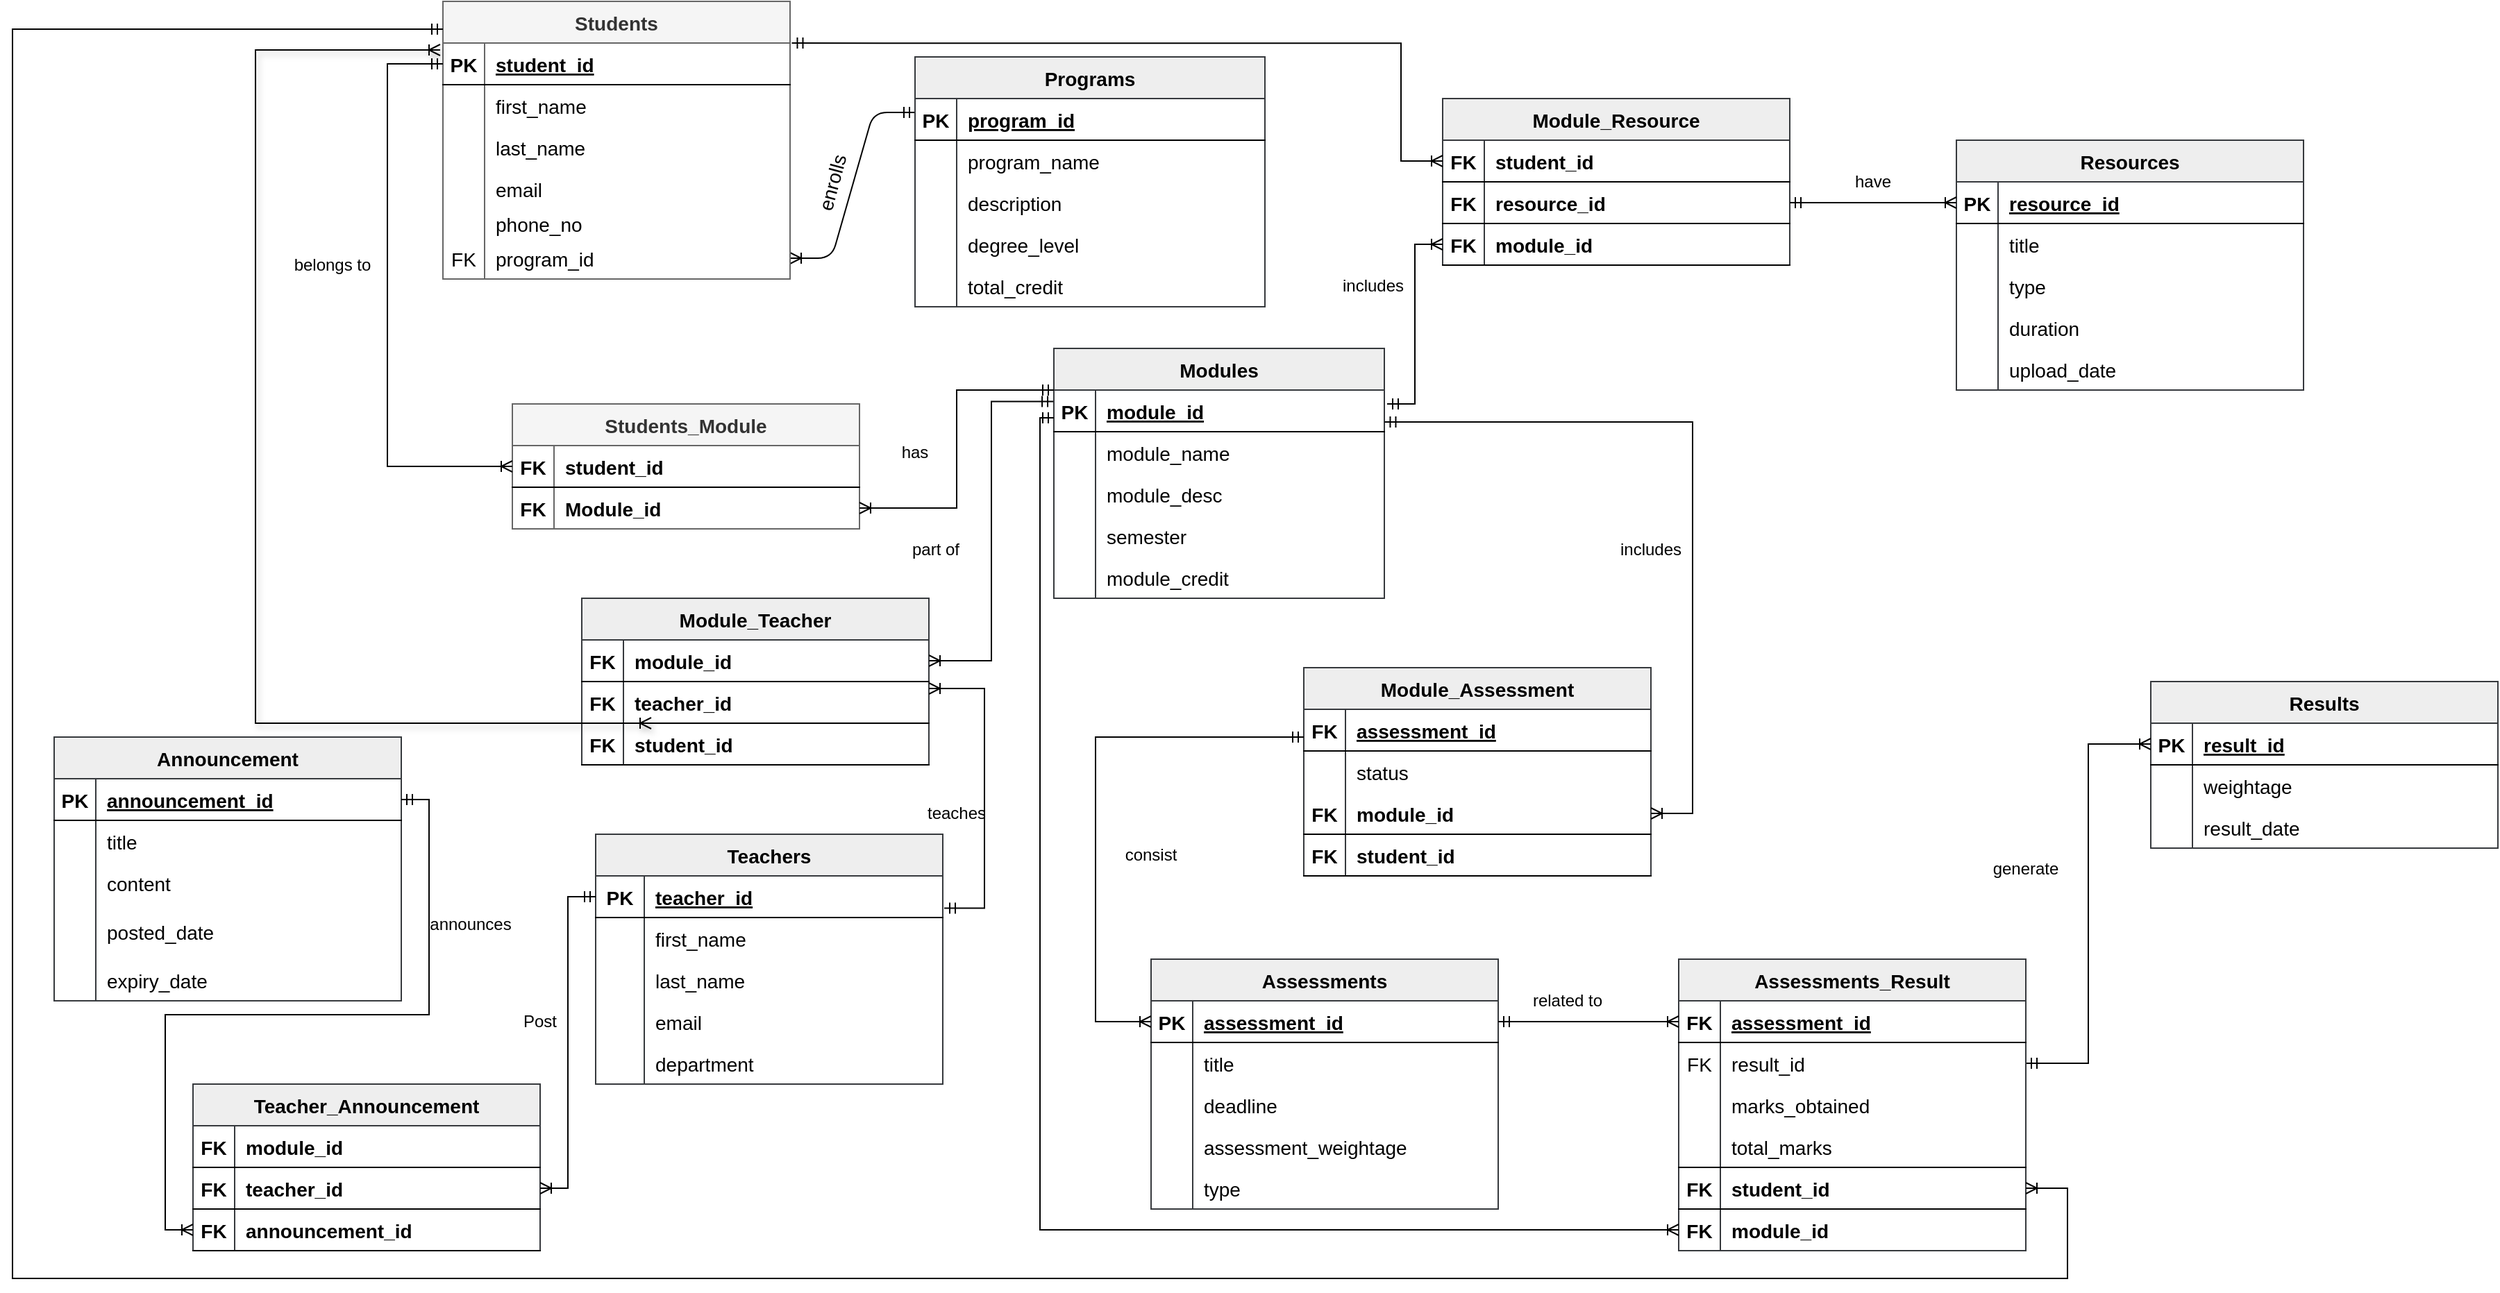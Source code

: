 <mxfile version="26.0.1">
  <diagram id="R2lEEEUBdFMjLlhIrx00" name="Page-1">
    <mxGraphModel dx="3166" dy="1256" grid="1" gridSize="10" guides="1" tooltips="1" connect="1" arrows="1" fold="1" page="1" pageScale="1" pageWidth="850" pageHeight="1100" math="0" shadow="0" extFonts="Permanent Marker^https://fonts.googleapis.com/css?family=Permanent+Marker">
      <root>
        <mxCell id="0" />
        <mxCell id="1" parent="0" />
        <mxCell id="C-vyLk0tnHw3VtMMgP7b-1" value="" style="edgeStyle=entityRelationEdgeStyle;endArrow=ERmandOne;startArrow=ERoneToMany;endFill=0;startFill=0;fontSize=14;" parent="1" source="GQXNooV-lx1iSGPG6LKr-1" edge="1">
          <mxGeometry width="100" height="100" relative="1" as="geometry">
            <mxPoint x="322" y="175" as="sourcePoint" />
            <mxPoint x="380" y="100" as="targetPoint" />
            <Array as="points">
              <mxPoint x="518" y="315" />
              <mxPoint x="310" y="150" />
              <mxPoint x="508" y="315" />
            </Array>
          </mxGeometry>
        </mxCell>
        <mxCell id="qLHiAgBqazquYbQqxU5z-11" value="enrolls" style="edgeLabel;html=1;align=center;verticalAlign=middle;resizable=0;points=[];fontSize=14;rotation=-75;" parent="C-vyLk0tnHw3VtMMgP7b-1" vertex="1" connectable="0">
          <mxGeometry x="-0.087" relative="1" as="geometry">
            <mxPoint x="-13" y="-9" as="offset" />
          </mxGeometry>
        </mxCell>
        <mxCell id="C-vyLk0tnHw3VtMMgP7b-2" value="Programs" style="shape=table;startSize=30;container=1;collapsible=1;childLayout=tableLayout;fixedRows=1;rowLines=0;fontStyle=1;align=center;resizeLast=1;fillColor=#eeeeee;strokeColor=#36393d;fontSize=14;" parent="1" vertex="1">
          <mxGeometry x="380" y="60" width="252" height="180" as="geometry" />
        </mxCell>
        <mxCell id="C-vyLk0tnHw3VtMMgP7b-3" value="" style="shape=partialRectangle;collapsible=0;dropTarget=0;pointerEvents=0;fillColor=none;points=[[0,0.5],[1,0.5]];portConstraint=eastwest;top=0;left=0;right=0;bottom=1;fontSize=14;" parent="C-vyLk0tnHw3VtMMgP7b-2" vertex="1">
          <mxGeometry y="30" width="252" height="30" as="geometry" />
        </mxCell>
        <mxCell id="C-vyLk0tnHw3VtMMgP7b-4" value="PK" style="shape=partialRectangle;overflow=hidden;connectable=0;fillColor=none;top=0;left=0;bottom=0;right=0;fontStyle=1;fontSize=14;" parent="C-vyLk0tnHw3VtMMgP7b-3" vertex="1">
          <mxGeometry width="30" height="30" as="geometry">
            <mxRectangle width="30" height="30" as="alternateBounds" />
          </mxGeometry>
        </mxCell>
        <mxCell id="C-vyLk0tnHw3VtMMgP7b-5" value="program_id" style="shape=partialRectangle;overflow=hidden;connectable=0;fillColor=none;top=0;left=0;bottom=0;right=0;align=left;spacingLeft=6;fontStyle=5;fontSize=14;" parent="C-vyLk0tnHw3VtMMgP7b-3" vertex="1">
          <mxGeometry x="30" width="222" height="30" as="geometry">
            <mxRectangle width="222" height="30" as="alternateBounds" />
          </mxGeometry>
        </mxCell>
        <mxCell id="qLHiAgBqazquYbQqxU5z-14" value="" style="shape=partialRectangle;collapsible=0;dropTarget=0;pointerEvents=0;fillColor=none;points=[[0,0.5],[1,0.5]];portConstraint=eastwest;top=0;left=0;right=0;bottom=0;fontSize=14;" parent="C-vyLk0tnHw3VtMMgP7b-2" vertex="1">
          <mxGeometry y="60" width="252" height="30" as="geometry" />
        </mxCell>
        <mxCell id="qLHiAgBqazquYbQqxU5z-15" value="" style="shape=partialRectangle;overflow=hidden;connectable=0;fillColor=none;top=0;left=0;bottom=0;right=0;fontSize=14;" parent="qLHiAgBqazquYbQqxU5z-14" vertex="1">
          <mxGeometry width="30" height="30" as="geometry">
            <mxRectangle width="30" height="30" as="alternateBounds" />
          </mxGeometry>
        </mxCell>
        <mxCell id="qLHiAgBqazquYbQqxU5z-16" value="program_name" style="shape=partialRectangle;overflow=hidden;connectable=0;fillColor=none;top=0;left=0;bottom=0;right=0;align=left;spacingLeft=6;fontSize=14;" parent="qLHiAgBqazquYbQqxU5z-14" vertex="1">
          <mxGeometry x="30" width="222" height="30" as="geometry">
            <mxRectangle width="222" height="30" as="alternateBounds" />
          </mxGeometry>
        </mxCell>
        <mxCell id="C-vyLk0tnHw3VtMMgP7b-6" value="" style="shape=partialRectangle;collapsible=0;dropTarget=0;pointerEvents=0;fillColor=none;points=[[0,0.5],[1,0.5]];portConstraint=eastwest;top=0;left=0;right=0;bottom=0;fontSize=14;" parent="C-vyLk0tnHw3VtMMgP7b-2" vertex="1">
          <mxGeometry y="90" width="252" height="30" as="geometry" />
        </mxCell>
        <mxCell id="C-vyLk0tnHw3VtMMgP7b-7" value="" style="shape=partialRectangle;overflow=hidden;connectable=0;fillColor=none;top=0;left=0;bottom=0;right=0;fontSize=14;" parent="C-vyLk0tnHw3VtMMgP7b-6" vertex="1">
          <mxGeometry width="30" height="30" as="geometry">
            <mxRectangle width="30" height="30" as="alternateBounds" />
          </mxGeometry>
        </mxCell>
        <mxCell id="C-vyLk0tnHw3VtMMgP7b-8" value="description" style="shape=partialRectangle;overflow=hidden;connectable=0;fillColor=none;top=0;left=0;bottom=0;right=0;align=left;spacingLeft=6;fontSize=14;" parent="C-vyLk0tnHw3VtMMgP7b-6" vertex="1">
          <mxGeometry x="30" width="222" height="30" as="geometry">
            <mxRectangle width="222" height="30" as="alternateBounds" />
          </mxGeometry>
        </mxCell>
        <mxCell id="C-vyLk0tnHw3VtMMgP7b-9" value="" style="shape=partialRectangle;collapsible=0;dropTarget=0;pointerEvents=0;fillColor=none;points=[[0,0.5],[1,0.5]];portConstraint=eastwest;top=0;left=0;right=0;bottom=0;fontSize=14;" parent="C-vyLk0tnHw3VtMMgP7b-2" vertex="1">
          <mxGeometry y="120" width="252" height="30" as="geometry" />
        </mxCell>
        <mxCell id="C-vyLk0tnHw3VtMMgP7b-10" value="" style="shape=partialRectangle;overflow=hidden;connectable=0;fillColor=none;top=0;left=0;bottom=0;right=0;fontSize=14;" parent="C-vyLk0tnHw3VtMMgP7b-9" vertex="1">
          <mxGeometry width="30" height="30" as="geometry">
            <mxRectangle width="30" height="30" as="alternateBounds" />
          </mxGeometry>
        </mxCell>
        <mxCell id="C-vyLk0tnHw3VtMMgP7b-11" value="degree_level" style="shape=partialRectangle;overflow=hidden;connectable=0;fillColor=none;top=0;left=0;bottom=0;right=0;align=left;spacingLeft=6;fontSize=14;" parent="C-vyLk0tnHw3VtMMgP7b-9" vertex="1">
          <mxGeometry x="30" width="222" height="30" as="geometry">
            <mxRectangle width="222" height="30" as="alternateBounds" />
          </mxGeometry>
        </mxCell>
        <mxCell id="qLHiAgBqazquYbQqxU5z-17" value="" style="shape=partialRectangle;collapsible=0;dropTarget=0;pointerEvents=0;fillColor=none;points=[[0,0.5],[1,0.5]];portConstraint=eastwest;top=0;left=0;right=0;bottom=0;fontSize=14;" parent="C-vyLk0tnHw3VtMMgP7b-2" vertex="1">
          <mxGeometry y="150" width="252" height="30" as="geometry" />
        </mxCell>
        <mxCell id="qLHiAgBqazquYbQqxU5z-18" value="" style="shape=partialRectangle;overflow=hidden;connectable=0;fillColor=none;top=0;left=0;bottom=0;right=0;fontSize=14;" parent="qLHiAgBqazquYbQqxU5z-17" vertex="1">
          <mxGeometry width="30" height="30" as="geometry">
            <mxRectangle width="30" height="30" as="alternateBounds" />
          </mxGeometry>
        </mxCell>
        <mxCell id="qLHiAgBqazquYbQqxU5z-19" value="total_credit" style="shape=partialRectangle;overflow=hidden;connectable=0;fillColor=none;top=0;left=0;bottom=0;right=0;align=left;spacingLeft=6;fontSize=14;" parent="qLHiAgBqazquYbQqxU5z-17" vertex="1">
          <mxGeometry x="30" width="222" height="30" as="geometry">
            <mxRectangle width="222" height="30" as="alternateBounds" />
          </mxGeometry>
        </mxCell>
        <mxCell id="C-vyLk0tnHw3VtMMgP7b-13" value="Modules" style="shape=table;startSize=30;container=1;collapsible=1;childLayout=tableLayout;fixedRows=1;rowLines=0;fontStyle=1;align=center;resizeLast=1;fillColor=#eeeeee;strokeColor=#36393d;fontSize=14;" parent="1" vertex="1">
          <mxGeometry x="480" y="270" width="238" height="180" as="geometry" />
        </mxCell>
        <mxCell id="C-vyLk0tnHw3VtMMgP7b-14" value="" style="shape=partialRectangle;collapsible=0;dropTarget=0;pointerEvents=0;fillColor=none;points=[[0,0.5],[1,0.5]];portConstraint=eastwest;top=0;left=0;right=0;bottom=1;fontSize=14;" parent="C-vyLk0tnHw3VtMMgP7b-13" vertex="1">
          <mxGeometry y="30" width="238" height="30" as="geometry" />
        </mxCell>
        <mxCell id="C-vyLk0tnHw3VtMMgP7b-15" value="PK" style="shape=partialRectangle;overflow=hidden;connectable=0;fillColor=none;top=0;left=0;bottom=0;right=0;fontStyle=1;fontSize=14;" parent="C-vyLk0tnHw3VtMMgP7b-14" vertex="1">
          <mxGeometry width="30" height="30" as="geometry">
            <mxRectangle width="30" height="30" as="alternateBounds" />
          </mxGeometry>
        </mxCell>
        <mxCell id="C-vyLk0tnHw3VtMMgP7b-16" value="module_id" style="shape=partialRectangle;overflow=hidden;connectable=0;fillColor=none;top=0;left=0;bottom=0;right=0;align=left;spacingLeft=6;fontStyle=5;fontSize=14;" parent="C-vyLk0tnHw3VtMMgP7b-14" vertex="1">
          <mxGeometry x="30" width="208" height="30" as="geometry">
            <mxRectangle width="208" height="30" as="alternateBounds" />
          </mxGeometry>
        </mxCell>
        <mxCell id="C-vyLk0tnHw3VtMMgP7b-17" value="" style="shape=partialRectangle;collapsible=0;dropTarget=0;pointerEvents=0;fillColor=none;points=[[0,0.5],[1,0.5]];portConstraint=eastwest;top=0;left=0;right=0;bottom=0;fontSize=14;" parent="C-vyLk0tnHw3VtMMgP7b-13" vertex="1">
          <mxGeometry y="60" width="238" height="30" as="geometry" />
        </mxCell>
        <mxCell id="C-vyLk0tnHw3VtMMgP7b-18" value="" style="shape=partialRectangle;overflow=hidden;connectable=0;fillColor=none;top=0;left=0;bottom=0;right=0;fontSize=14;" parent="C-vyLk0tnHw3VtMMgP7b-17" vertex="1">
          <mxGeometry width="30" height="30" as="geometry">
            <mxRectangle width="30" height="30" as="alternateBounds" />
          </mxGeometry>
        </mxCell>
        <mxCell id="C-vyLk0tnHw3VtMMgP7b-19" value="module_name" style="shape=partialRectangle;overflow=hidden;connectable=0;fillColor=none;top=0;left=0;bottom=0;right=0;align=left;spacingLeft=6;fontSize=14;" parent="C-vyLk0tnHw3VtMMgP7b-17" vertex="1">
          <mxGeometry x="30" width="208" height="30" as="geometry">
            <mxRectangle width="208" height="30" as="alternateBounds" />
          </mxGeometry>
        </mxCell>
        <mxCell id="C-vyLk0tnHw3VtMMgP7b-20" value="" style="shape=partialRectangle;collapsible=0;dropTarget=0;pointerEvents=0;fillColor=none;points=[[0,0.5],[1,0.5]];portConstraint=eastwest;top=0;left=0;right=0;bottom=0;fontSize=14;" parent="C-vyLk0tnHw3VtMMgP7b-13" vertex="1">
          <mxGeometry y="90" width="238" height="30" as="geometry" />
        </mxCell>
        <mxCell id="C-vyLk0tnHw3VtMMgP7b-21" value="" style="shape=partialRectangle;overflow=hidden;connectable=0;fillColor=none;top=0;left=0;bottom=0;right=0;fontSize=14;" parent="C-vyLk0tnHw3VtMMgP7b-20" vertex="1">
          <mxGeometry width="30" height="30" as="geometry">
            <mxRectangle width="30" height="30" as="alternateBounds" />
          </mxGeometry>
        </mxCell>
        <mxCell id="C-vyLk0tnHw3VtMMgP7b-22" value="module_desc" style="shape=partialRectangle;overflow=hidden;connectable=0;fillColor=none;top=0;left=0;bottom=0;right=0;align=left;spacingLeft=6;fontSize=14;" parent="C-vyLk0tnHw3VtMMgP7b-20" vertex="1">
          <mxGeometry x="30" width="208" height="30" as="geometry">
            <mxRectangle width="208" height="30" as="alternateBounds" />
          </mxGeometry>
        </mxCell>
        <mxCell id="qLHiAgBqazquYbQqxU5z-21" value="" style="shape=partialRectangle;collapsible=0;dropTarget=0;pointerEvents=0;fillColor=none;points=[[0,0.5],[1,0.5]];portConstraint=eastwest;top=0;left=0;right=0;bottom=0;fontSize=14;" parent="C-vyLk0tnHw3VtMMgP7b-13" vertex="1">
          <mxGeometry y="120" width="238" height="30" as="geometry" />
        </mxCell>
        <mxCell id="qLHiAgBqazquYbQqxU5z-22" value="" style="shape=partialRectangle;overflow=hidden;connectable=0;fillColor=none;top=0;left=0;bottom=0;right=0;fontSize=14;" parent="qLHiAgBqazquYbQqxU5z-21" vertex="1">
          <mxGeometry width="30" height="30" as="geometry">
            <mxRectangle width="30" height="30" as="alternateBounds" />
          </mxGeometry>
        </mxCell>
        <mxCell id="qLHiAgBqazquYbQqxU5z-23" value="semester" style="shape=partialRectangle;overflow=hidden;connectable=0;fillColor=none;top=0;left=0;bottom=0;right=0;align=left;spacingLeft=6;fontSize=14;" parent="qLHiAgBqazquYbQqxU5z-21" vertex="1">
          <mxGeometry x="30" width="208" height="30" as="geometry">
            <mxRectangle width="208" height="30" as="alternateBounds" />
          </mxGeometry>
        </mxCell>
        <mxCell id="qLHiAgBqazquYbQqxU5z-24" value="" style="shape=partialRectangle;collapsible=0;dropTarget=0;pointerEvents=0;fillColor=none;points=[[0,0.5],[1,0.5]];portConstraint=eastwest;top=0;left=0;right=0;bottom=0;fontSize=14;" parent="C-vyLk0tnHw3VtMMgP7b-13" vertex="1">
          <mxGeometry y="150" width="238" height="30" as="geometry" />
        </mxCell>
        <mxCell id="qLHiAgBqazquYbQqxU5z-25" value="" style="shape=partialRectangle;overflow=hidden;connectable=0;fillColor=none;top=0;left=0;bottom=0;right=0;fontSize=14;" parent="qLHiAgBqazquYbQqxU5z-24" vertex="1">
          <mxGeometry width="30" height="30" as="geometry">
            <mxRectangle width="30" height="30" as="alternateBounds" />
          </mxGeometry>
        </mxCell>
        <mxCell id="qLHiAgBqazquYbQqxU5z-26" value="module_credit" style="shape=partialRectangle;overflow=hidden;connectable=0;fillColor=none;top=0;left=0;bottom=0;right=0;align=left;spacingLeft=6;fontSize=14;" parent="qLHiAgBqazquYbQqxU5z-24" vertex="1">
          <mxGeometry x="30" width="208" height="30" as="geometry">
            <mxRectangle width="208" height="30" as="alternateBounds" />
          </mxGeometry>
        </mxCell>
        <mxCell id="C-vyLk0tnHw3VtMMgP7b-23" value="Students" style="shape=table;startSize=30;container=1;collapsible=1;childLayout=tableLayout;fixedRows=1;rowLines=0;fontStyle=1;align=center;resizeLast=1;fillColor=#f5f5f5;fontColor=#333333;strokeColor=#666666;fontSize=14;" parent="1" vertex="1">
          <mxGeometry x="40" y="20" width="250" height="200" as="geometry" />
        </mxCell>
        <mxCell id="C-vyLk0tnHw3VtMMgP7b-24" value="" style="shape=partialRectangle;collapsible=0;dropTarget=0;pointerEvents=0;fillColor=none;points=[[0,0.5],[1,0.5]];portConstraint=eastwest;top=0;left=0;right=0;bottom=1;fontSize=14;" parent="C-vyLk0tnHw3VtMMgP7b-23" vertex="1">
          <mxGeometry y="30" width="250" height="30" as="geometry" />
        </mxCell>
        <mxCell id="C-vyLk0tnHw3VtMMgP7b-25" value="PK" style="shape=partialRectangle;overflow=hidden;connectable=0;fillColor=none;top=0;left=0;bottom=0;right=0;fontStyle=1;fontSize=14;" parent="C-vyLk0tnHw3VtMMgP7b-24" vertex="1">
          <mxGeometry width="30" height="30" as="geometry">
            <mxRectangle width="30" height="30" as="alternateBounds" />
          </mxGeometry>
        </mxCell>
        <mxCell id="C-vyLk0tnHw3VtMMgP7b-26" value="student_id" style="shape=partialRectangle;overflow=hidden;connectable=0;fillColor=none;top=0;left=0;bottom=0;right=0;align=left;spacingLeft=6;fontStyle=5;fontSize=14;" parent="C-vyLk0tnHw3VtMMgP7b-24" vertex="1">
          <mxGeometry x="30" width="220" height="30" as="geometry">
            <mxRectangle width="220" height="30" as="alternateBounds" />
          </mxGeometry>
        </mxCell>
        <mxCell id="C-vyLk0tnHw3VtMMgP7b-27" value="" style="shape=partialRectangle;collapsible=0;dropTarget=0;pointerEvents=0;fillColor=none;points=[[0,0.5],[1,0.5]];portConstraint=eastwest;top=0;left=0;right=0;bottom=0;fontSize=14;" parent="C-vyLk0tnHw3VtMMgP7b-23" vertex="1">
          <mxGeometry y="60" width="250" height="30" as="geometry" />
        </mxCell>
        <mxCell id="C-vyLk0tnHw3VtMMgP7b-28" value="" style="shape=partialRectangle;overflow=hidden;connectable=0;fillColor=none;top=0;left=0;bottom=0;right=0;fontSize=14;" parent="C-vyLk0tnHw3VtMMgP7b-27" vertex="1">
          <mxGeometry width="30" height="30" as="geometry">
            <mxRectangle width="30" height="30" as="alternateBounds" />
          </mxGeometry>
        </mxCell>
        <mxCell id="C-vyLk0tnHw3VtMMgP7b-29" value="first_name" style="shape=partialRectangle;overflow=hidden;connectable=0;fillColor=none;top=0;left=0;bottom=0;right=0;align=left;spacingLeft=6;fontSize=14;" parent="C-vyLk0tnHw3VtMMgP7b-27" vertex="1">
          <mxGeometry x="30" width="220" height="30" as="geometry">
            <mxRectangle width="220" height="30" as="alternateBounds" />
          </mxGeometry>
        </mxCell>
        <mxCell id="qLHiAgBqazquYbQqxU5z-1" value="" style="shape=partialRectangle;collapsible=0;dropTarget=0;pointerEvents=0;fillColor=none;points=[[0,0.5],[1,0.5]];portConstraint=eastwest;top=0;left=0;right=0;bottom=0;fontSize=14;" parent="C-vyLk0tnHw3VtMMgP7b-23" vertex="1">
          <mxGeometry y="90" width="250" height="30" as="geometry" />
        </mxCell>
        <mxCell id="qLHiAgBqazquYbQqxU5z-2" value="" style="shape=partialRectangle;overflow=hidden;connectable=0;fillColor=none;top=0;left=0;bottom=0;right=0;fontSize=14;" parent="qLHiAgBqazquYbQqxU5z-1" vertex="1">
          <mxGeometry width="30" height="30" as="geometry">
            <mxRectangle width="30" height="30" as="alternateBounds" />
          </mxGeometry>
        </mxCell>
        <mxCell id="qLHiAgBqazquYbQqxU5z-3" value="last_name" style="shape=partialRectangle;overflow=hidden;connectable=0;fillColor=none;top=0;left=0;bottom=0;right=0;align=left;spacingLeft=6;fontSize=14;" parent="qLHiAgBqazquYbQqxU5z-1" vertex="1">
          <mxGeometry x="30" width="220" height="30" as="geometry">
            <mxRectangle width="220" height="30" as="alternateBounds" />
          </mxGeometry>
        </mxCell>
        <mxCell id="qLHiAgBqazquYbQqxU5z-4" value="" style="shape=partialRectangle;collapsible=0;dropTarget=0;pointerEvents=0;fillColor=none;points=[[0,0.5],[1,0.5]];portConstraint=eastwest;top=0;left=0;right=0;bottom=0;fontSize=14;" parent="C-vyLk0tnHw3VtMMgP7b-23" vertex="1">
          <mxGeometry y="120" width="250" height="30" as="geometry" />
        </mxCell>
        <mxCell id="qLHiAgBqazquYbQqxU5z-5" value="" style="shape=partialRectangle;overflow=hidden;connectable=0;fillColor=none;top=0;left=0;bottom=0;right=0;fontSize=14;" parent="qLHiAgBqazquYbQqxU5z-4" vertex="1">
          <mxGeometry width="30" height="30" as="geometry">
            <mxRectangle width="30" height="30" as="alternateBounds" />
          </mxGeometry>
        </mxCell>
        <mxCell id="qLHiAgBqazquYbQqxU5z-6" value="email" style="shape=partialRectangle;overflow=hidden;connectable=0;fillColor=none;top=0;left=0;bottom=0;right=0;align=left;spacingLeft=6;fontSize=14;" parent="qLHiAgBqazquYbQqxU5z-4" vertex="1">
          <mxGeometry x="30" width="220" height="30" as="geometry">
            <mxRectangle width="220" height="30" as="alternateBounds" />
          </mxGeometry>
        </mxCell>
        <mxCell id="qLHiAgBqazquYbQqxU5z-7" value="" style="shape=partialRectangle;collapsible=0;dropTarget=0;pointerEvents=0;fillColor=none;points=[[0,0.5],[1,0.5]];portConstraint=eastwest;top=0;left=0;right=0;bottom=0;fontSize=14;" parent="C-vyLk0tnHw3VtMMgP7b-23" vertex="1">
          <mxGeometry y="150" width="250" height="20" as="geometry" />
        </mxCell>
        <mxCell id="qLHiAgBqazquYbQqxU5z-8" value="" style="shape=partialRectangle;overflow=hidden;connectable=0;fillColor=none;top=0;left=0;bottom=0;right=0;fontSize=14;" parent="qLHiAgBqazquYbQqxU5z-7" vertex="1">
          <mxGeometry width="30" height="20" as="geometry">
            <mxRectangle width="30" height="20" as="alternateBounds" />
          </mxGeometry>
        </mxCell>
        <mxCell id="qLHiAgBqazquYbQqxU5z-9" value="phone_no" style="shape=partialRectangle;overflow=hidden;connectable=0;fillColor=none;top=0;left=0;bottom=0;right=0;align=left;spacingLeft=6;fontSize=14;" parent="qLHiAgBqazquYbQqxU5z-7" vertex="1">
          <mxGeometry x="30" width="220" height="20" as="geometry">
            <mxRectangle width="220" height="20" as="alternateBounds" />
          </mxGeometry>
        </mxCell>
        <mxCell id="GQXNooV-lx1iSGPG6LKr-1" value="" style="shape=partialRectangle;collapsible=0;dropTarget=0;pointerEvents=0;fillColor=none;points=[[0,0.5],[1,0.5]];portConstraint=eastwest;top=0;left=0;right=0;bottom=0;fontSize=14;" parent="C-vyLk0tnHw3VtMMgP7b-23" vertex="1">
          <mxGeometry y="170" width="250" height="30" as="geometry" />
        </mxCell>
        <mxCell id="GQXNooV-lx1iSGPG6LKr-2" value="FK" style="shape=partialRectangle;overflow=hidden;connectable=0;fillColor=none;top=0;left=0;bottom=0;right=0;fontSize=14;" parent="GQXNooV-lx1iSGPG6LKr-1" vertex="1">
          <mxGeometry width="30" height="30" as="geometry">
            <mxRectangle width="30" height="30" as="alternateBounds" />
          </mxGeometry>
        </mxCell>
        <mxCell id="GQXNooV-lx1iSGPG6LKr-3" value="program_id" style="shape=partialRectangle;overflow=hidden;connectable=0;fillColor=none;top=0;left=0;bottom=0;right=0;align=left;spacingLeft=6;fontSize=14;" parent="GQXNooV-lx1iSGPG6LKr-1" vertex="1">
          <mxGeometry x="30" width="220" height="30" as="geometry">
            <mxRectangle width="220" height="30" as="alternateBounds" />
          </mxGeometry>
        </mxCell>
        <mxCell id="qLHiAgBqazquYbQqxU5z-28" value="Announcement" style="shape=table;startSize=30;container=1;collapsible=1;childLayout=tableLayout;fixedRows=1;rowLines=0;fontStyle=1;align=center;resizeLast=1;fillColor=#eeeeee;strokeColor=#36393d;fontSize=14;" parent="1" vertex="1">
          <mxGeometry x="-240" y="550" width="250" height="190" as="geometry" />
        </mxCell>
        <mxCell id="qLHiAgBqazquYbQqxU5z-29" value="" style="shape=partialRectangle;collapsible=0;dropTarget=0;pointerEvents=0;fillColor=none;points=[[0,0.5],[1,0.5]];portConstraint=eastwest;top=0;left=0;right=0;bottom=1;fontSize=14;" parent="qLHiAgBqazquYbQqxU5z-28" vertex="1">
          <mxGeometry y="30" width="250" height="30" as="geometry" />
        </mxCell>
        <mxCell id="qLHiAgBqazquYbQqxU5z-30" value="PK" style="shape=partialRectangle;overflow=hidden;connectable=0;fillColor=none;top=0;left=0;bottom=0;right=0;fontStyle=1;fontSize=14;" parent="qLHiAgBqazquYbQqxU5z-29" vertex="1">
          <mxGeometry width="30" height="30" as="geometry">
            <mxRectangle width="30" height="30" as="alternateBounds" />
          </mxGeometry>
        </mxCell>
        <mxCell id="qLHiAgBqazquYbQqxU5z-31" value="announcement_id" style="shape=partialRectangle;overflow=hidden;connectable=0;fillColor=none;top=0;left=0;bottom=0;right=0;align=left;spacingLeft=6;fontStyle=5;fontSize=14;" parent="qLHiAgBqazquYbQqxU5z-29" vertex="1">
          <mxGeometry x="30" width="220" height="30" as="geometry">
            <mxRectangle width="220" height="30" as="alternateBounds" />
          </mxGeometry>
        </mxCell>
        <mxCell id="qLHiAgBqazquYbQqxU5z-32" value="" style="shape=partialRectangle;collapsible=0;dropTarget=0;pointerEvents=0;fillColor=none;points=[[0,0.5],[1,0.5]];portConstraint=eastwest;top=0;left=0;right=0;bottom=0;fontSize=14;" parent="qLHiAgBqazquYbQqxU5z-28" vertex="1">
          <mxGeometry y="60" width="250" height="30" as="geometry" />
        </mxCell>
        <mxCell id="qLHiAgBqazquYbQqxU5z-33" value="" style="shape=partialRectangle;overflow=hidden;connectable=0;fillColor=none;top=0;left=0;bottom=0;right=0;fontSize=14;" parent="qLHiAgBqazquYbQqxU5z-32" vertex="1">
          <mxGeometry width="30" height="30" as="geometry">
            <mxRectangle width="30" height="30" as="alternateBounds" />
          </mxGeometry>
        </mxCell>
        <mxCell id="qLHiAgBqazquYbQqxU5z-34" value="title" style="shape=partialRectangle;overflow=hidden;connectable=0;fillColor=none;top=0;left=0;bottom=0;right=0;align=left;spacingLeft=6;fontSize=14;" parent="qLHiAgBqazquYbQqxU5z-32" vertex="1">
          <mxGeometry x="30" width="220" height="30" as="geometry">
            <mxRectangle width="220" height="30" as="alternateBounds" />
          </mxGeometry>
        </mxCell>
        <mxCell id="qLHiAgBqazquYbQqxU5z-35" value="" style="shape=partialRectangle;collapsible=0;dropTarget=0;pointerEvents=0;fillColor=none;points=[[0,0.5],[1,0.5]];portConstraint=eastwest;top=0;left=0;right=0;bottom=0;fontSize=14;" parent="qLHiAgBqazquYbQqxU5z-28" vertex="1">
          <mxGeometry y="90" width="250" height="30" as="geometry" />
        </mxCell>
        <mxCell id="qLHiAgBqazquYbQqxU5z-36" value="" style="shape=partialRectangle;overflow=hidden;connectable=0;fillColor=none;top=0;left=0;bottom=0;right=0;fontSize=14;" parent="qLHiAgBqazquYbQqxU5z-35" vertex="1">
          <mxGeometry width="30" height="30" as="geometry">
            <mxRectangle width="30" height="30" as="alternateBounds" />
          </mxGeometry>
        </mxCell>
        <mxCell id="qLHiAgBqazquYbQqxU5z-37" value="content" style="shape=partialRectangle;overflow=hidden;connectable=0;fillColor=none;top=0;left=0;bottom=0;right=0;align=left;spacingLeft=6;fontSize=14;" parent="qLHiAgBqazquYbQqxU5z-35" vertex="1">
          <mxGeometry x="30" width="220" height="30" as="geometry">
            <mxRectangle width="220" height="30" as="alternateBounds" />
          </mxGeometry>
        </mxCell>
        <mxCell id="qLHiAgBqazquYbQqxU5z-38" value="" style="shape=partialRectangle;collapsible=0;dropTarget=0;pointerEvents=0;fillColor=none;points=[[0,0.5],[1,0.5]];portConstraint=eastwest;top=0;left=0;right=0;bottom=0;fontSize=14;" parent="qLHiAgBqazquYbQqxU5z-28" vertex="1">
          <mxGeometry y="120" width="250" height="40" as="geometry" />
        </mxCell>
        <mxCell id="qLHiAgBqazquYbQqxU5z-39" value="" style="shape=partialRectangle;overflow=hidden;connectable=0;fillColor=none;top=0;left=0;bottom=0;right=0;fontSize=14;" parent="qLHiAgBqazquYbQqxU5z-38" vertex="1">
          <mxGeometry width="30" height="40" as="geometry">
            <mxRectangle width="30" height="40" as="alternateBounds" />
          </mxGeometry>
        </mxCell>
        <mxCell id="qLHiAgBqazquYbQqxU5z-40" value="posted_date" style="shape=partialRectangle;overflow=hidden;connectable=0;fillColor=none;top=0;left=0;bottom=0;right=0;align=left;spacingLeft=6;fontSize=14;" parent="qLHiAgBqazquYbQqxU5z-38" vertex="1">
          <mxGeometry x="30" width="220" height="40" as="geometry">
            <mxRectangle width="220" height="40" as="alternateBounds" />
          </mxGeometry>
        </mxCell>
        <mxCell id="qLHiAgBqazquYbQqxU5z-41" value="" style="shape=partialRectangle;collapsible=0;dropTarget=0;pointerEvents=0;fillColor=none;points=[[0,0.5],[1,0.5]];portConstraint=eastwest;top=0;left=0;right=0;bottom=0;fontSize=14;" parent="qLHiAgBqazquYbQqxU5z-28" vertex="1">
          <mxGeometry y="160" width="250" height="30" as="geometry" />
        </mxCell>
        <mxCell id="qLHiAgBqazquYbQqxU5z-42" value="" style="shape=partialRectangle;overflow=hidden;connectable=0;fillColor=none;top=0;left=0;bottom=0;right=0;fontSize=14;" parent="qLHiAgBqazquYbQqxU5z-41" vertex="1">
          <mxGeometry width="30" height="30" as="geometry">
            <mxRectangle width="30" height="30" as="alternateBounds" />
          </mxGeometry>
        </mxCell>
        <mxCell id="qLHiAgBqazquYbQqxU5z-43" value="expiry_date" style="shape=partialRectangle;overflow=hidden;connectable=0;fillColor=none;top=0;left=0;bottom=0;right=0;align=left;spacingLeft=6;fontSize=14;" parent="qLHiAgBqazquYbQqxU5z-41" vertex="1">
          <mxGeometry x="30" width="220" height="30" as="geometry">
            <mxRectangle width="220" height="30" as="alternateBounds" />
          </mxGeometry>
        </mxCell>
        <mxCell id="qLHiAgBqazquYbQqxU5z-62" value="Teachers" style="shape=table;startSize=30;container=1;collapsible=1;childLayout=tableLayout;fixedRows=1;rowLines=0;fontStyle=1;align=center;resizeLast=1;fillColor=#eeeeee;strokeColor=#36393d;fontSize=14;" parent="1" vertex="1">
          <mxGeometry x="150" y="620" width="250" height="180" as="geometry" />
        </mxCell>
        <mxCell id="qLHiAgBqazquYbQqxU5z-63" value="" style="shape=partialRectangle;collapsible=0;dropTarget=0;pointerEvents=0;fillColor=none;points=[[0,0.5],[1,0.5]];portConstraint=eastwest;top=0;left=0;right=0;bottom=1;fontSize=14;" parent="qLHiAgBqazquYbQqxU5z-62" vertex="1">
          <mxGeometry y="30" width="250" height="30" as="geometry" />
        </mxCell>
        <mxCell id="qLHiAgBqazquYbQqxU5z-64" value="PK" style="shape=partialRectangle;overflow=hidden;connectable=0;fillColor=none;top=0;left=0;bottom=0;right=0;fontStyle=1;fontSize=14;" parent="qLHiAgBqazquYbQqxU5z-63" vertex="1">
          <mxGeometry width="35" height="30" as="geometry">
            <mxRectangle width="35" height="30" as="alternateBounds" />
          </mxGeometry>
        </mxCell>
        <mxCell id="qLHiAgBqazquYbQqxU5z-65" value="teacher_id" style="shape=partialRectangle;overflow=hidden;connectable=0;fillColor=none;top=0;left=0;bottom=0;right=0;align=left;spacingLeft=6;fontStyle=5;fontSize=14;" parent="qLHiAgBqazquYbQqxU5z-63" vertex="1">
          <mxGeometry x="35" width="215" height="30" as="geometry">
            <mxRectangle width="215" height="30" as="alternateBounds" />
          </mxGeometry>
        </mxCell>
        <mxCell id="qLHiAgBqazquYbQqxU5z-66" value="" style="shape=partialRectangle;collapsible=0;dropTarget=0;pointerEvents=0;fillColor=none;points=[[0,0.5],[1,0.5]];portConstraint=eastwest;top=0;left=0;right=0;bottom=0;fontSize=14;" parent="qLHiAgBqazquYbQqxU5z-62" vertex="1">
          <mxGeometry y="60" width="250" height="30" as="geometry" />
        </mxCell>
        <mxCell id="qLHiAgBqazquYbQqxU5z-67" value="" style="shape=partialRectangle;overflow=hidden;connectable=0;fillColor=none;top=0;left=0;bottom=0;right=0;fontSize=14;" parent="qLHiAgBqazquYbQqxU5z-66" vertex="1">
          <mxGeometry width="35" height="30" as="geometry">
            <mxRectangle width="35" height="30" as="alternateBounds" />
          </mxGeometry>
        </mxCell>
        <mxCell id="qLHiAgBqazquYbQqxU5z-68" value="first_name" style="shape=partialRectangle;overflow=hidden;connectable=0;fillColor=none;top=0;left=0;bottom=0;right=0;align=left;spacingLeft=6;fontSize=14;" parent="qLHiAgBqazquYbQqxU5z-66" vertex="1">
          <mxGeometry x="35" width="215" height="30" as="geometry">
            <mxRectangle width="215" height="30" as="alternateBounds" />
          </mxGeometry>
        </mxCell>
        <mxCell id="qLHiAgBqazquYbQqxU5z-69" value="" style="shape=partialRectangle;collapsible=0;dropTarget=0;pointerEvents=0;fillColor=none;points=[[0,0.5],[1,0.5]];portConstraint=eastwest;top=0;left=0;right=0;bottom=0;fontSize=14;" parent="qLHiAgBqazquYbQqxU5z-62" vertex="1">
          <mxGeometry y="90" width="250" height="30" as="geometry" />
        </mxCell>
        <mxCell id="qLHiAgBqazquYbQqxU5z-70" value="" style="shape=partialRectangle;overflow=hidden;connectable=0;fillColor=none;top=0;left=0;bottom=0;right=0;fontSize=14;" parent="qLHiAgBqazquYbQqxU5z-69" vertex="1">
          <mxGeometry width="35" height="30" as="geometry">
            <mxRectangle width="35" height="30" as="alternateBounds" />
          </mxGeometry>
        </mxCell>
        <mxCell id="qLHiAgBqazquYbQqxU5z-71" value="last_name" style="shape=partialRectangle;overflow=hidden;connectable=0;fillColor=none;top=0;left=0;bottom=0;right=0;align=left;spacingLeft=6;fontSize=14;" parent="qLHiAgBqazquYbQqxU5z-69" vertex="1">
          <mxGeometry x="35" width="215" height="30" as="geometry">
            <mxRectangle width="215" height="30" as="alternateBounds" />
          </mxGeometry>
        </mxCell>
        <mxCell id="qLHiAgBqazquYbQqxU5z-72" value="" style="shape=partialRectangle;collapsible=0;dropTarget=0;pointerEvents=0;fillColor=none;points=[[0,0.5],[1,0.5]];portConstraint=eastwest;top=0;left=0;right=0;bottom=0;fontSize=14;" parent="qLHiAgBqazquYbQqxU5z-62" vertex="1">
          <mxGeometry y="120" width="250" height="30" as="geometry" />
        </mxCell>
        <mxCell id="qLHiAgBqazquYbQqxU5z-73" value="" style="shape=partialRectangle;overflow=hidden;connectable=0;fillColor=none;top=0;left=0;bottom=0;right=0;fontSize=14;" parent="qLHiAgBqazquYbQqxU5z-72" vertex="1">
          <mxGeometry width="35" height="30" as="geometry">
            <mxRectangle width="35" height="30" as="alternateBounds" />
          </mxGeometry>
        </mxCell>
        <mxCell id="qLHiAgBqazquYbQqxU5z-74" value="email" style="shape=partialRectangle;overflow=hidden;connectable=0;fillColor=none;top=0;left=0;bottom=0;right=0;align=left;spacingLeft=6;fontSize=14;" parent="qLHiAgBqazquYbQqxU5z-72" vertex="1">
          <mxGeometry x="35" width="215" height="30" as="geometry">
            <mxRectangle width="215" height="30" as="alternateBounds" />
          </mxGeometry>
        </mxCell>
        <mxCell id="GQXNooV-lx1iSGPG6LKr-61" value="" style="shape=partialRectangle;collapsible=0;dropTarget=0;pointerEvents=0;fillColor=none;points=[[0,0.5],[1,0.5]];portConstraint=eastwest;top=0;left=0;right=0;bottom=0;fontSize=14;" parent="qLHiAgBqazquYbQqxU5z-62" vertex="1">
          <mxGeometry y="150" width="250" height="30" as="geometry" />
        </mxCell>
        <mxCell id="GQXNooV-lx1iSGPG6LKr-62" value="" style="shape=partialRectangle;overflow=hidden;connectable=0;fillColor=none;top=0;left=0;bottom=0;right=0;fontSize=14;" parent="GQXNooV-lx1iSGPG6LKr-61" vertex="1">
          <mxGeometry width="35" height="30" as="geometry">
            <mxRectangle width="35" height="30" as="alternateBounds" />
          </mxGeometry>
        </mxCell>
        <mxCell id="GQXNooV-lx1iSGPG6LKr-63" value="department" style="shape=partialRectangle;overflow=hidden;connectable=0;fillColor=none;top=0;left=0;bottom=0;right=0;align=left;spacingLeft=6;fontSize=14;" parent="GQXNooV-lx1iSGPG6LKr-61" vertex="1">
          <mxGeometry x="35" width="215" height="30" as="geometry">
            <mxRectangle width="215" height="30" as="alternateBounds" />
          </mxGeometry>
        </mxCell>
        <mxCell id="S87VCNJrhkJuMtYWKASq-22" value="Assessments" style="shape=table;startSize=30;container=1;collapsible=1;childLayout=tableLayout;fixedRows=1;rowLines=0;fontStyle=1;align=center;resizeLast=1;fillColor=#eeeeee;strokeColor=#36393d;fontSize=14;" parent="1" vertex="1">
          <mxGeometry x="550" y="710.0" width="250" height="180" as="geometry" />
        </mxCell>
        <mxCell id="S87VCNJrhkJuMtYWKASq-23" value="" style="shape=partialRectangle;collapsible=0;dropTarget=0;pointerEvents=0;fillColor=none;points=[[0,0.5],[1,0.5]];portConstraint=eastwest;top=0;left=0;right=0;bottom=1;fontSize=14;" parent="S87VCNJrhkJuMtYWKASq-22" vertex="1">
          <mxGeometry y="30" width="250" height="30" as="geometry" />
        </mxCell>
        <mxCell id="S87VCNJrhkJuMtYWKASq-24" value="PK" style="shape=partialRectangle;overflow=hidden;connectable=0;fillColor=none;top=0;left=0;bottom=0;right=0;fontStyle=1;fontSize=14;" parent="S87VCNJrhkJuMtYWKASq-23" vertex="1">
          <mxGeometry width="30" height="30" as="geometry">
            <mxRectangle width="30" height="30" as="alternateBounds" />
          </mxGeometry>
        </mxCell>
        <mxCell id="S87VCNJrhkJuMtYWKASq-25" value="assessment_id" style="shape=partialRectangle;overflow=hidden;connectable=0;fillColor=none;top=0;left=0;bottom=0;right=0;align=left;spacingLeft=6;fontStyle=5;fontSize=14;" parent="S87VCNJrhkJuMtYWKASq-23" vertex="1">
          <mxGeometry x="30" width="220" height="30" as="geometry">
            <mxRectangle width="220" height="30" as="alternateBounds" />
          </mxGeometry>
        </mxCell>
        <mxCell id="S87VCNJrhkJuMtYWKASq-26" value="" style="shape=partialRectangle;collapsible=0;dropTarget=0;pointerEvents=0;fillColor=none;points=[[0,0.5],[1,0.5]];portConstraint=eastwest;top=0;left=0;right=0;bottom=0;fontSize=14;" parent="S87VCNJrhkJuMtYWKASq-22" vertex="1">
          <mxGeometry y="60" width="250" height="30" as="geometry" />
        </mxCell>
        <mxCell id="S87VCNJrhkJuMtYWKASq-27" value="" style="shape=partialRectangle;overflow=hidden;connectable=0;fillColor=none;top=0;left=0;bottom=0;right=0;fontSize=14;" parent="S87VCNJrhkJuMtYWKASq-26" vertex="1">
          <mxGeometry width="30" height="30" as="geometry">
            <mxRectangle width="30" height="30" as="alternateBounds" />
          </mxGeometry>
        </mxCell>
        <mxCell id="S87VCNJrhkJuMtYWKASq-28" value="title" style="shape=partialRectangle;overflow=hidden;connectable=0;fillColor=none;top=0;left=0;bottom=0;right=0;align=left;spacingLeft=6;fontSize=14;" parent="S87VCNJrhkJuMtYWKASq-26" vertex="1">
          <mxGeometry x="30" width="220" height="30" as="geometry">
            <mxRectangle width="220" height="30" as="alternateBounds" />
          </mxGeometry>
        </mxCell>
        <mxCell id="S87VCNJrhkJuMtYWKASq-29" value="" style="shape=partialRectangle;collapsible=0;dropTarget=0;pointerEvents=0;fillColor=none;points=[[0,0.5],[1,0.5]];portConstraint=eastwest;top=0;left=0;right=0;bottom=0;fontSize=14;" parent="S87VCNJrhkJuMtYWKASq-22" vertex="1">
          <mxGeometry y="90" width="250" height="30" as="geometry" />
        </mxCell>
        <mxCell id="S87VCNJrhkJuMtYWKASq-30" value="" style="shape=partialRectangle;overflow=hidden;connectable=0;fillColor=none;top=0;left=0;bottom=0;right=0;fontSize=14;" parent="S87VCNJrhkJuMtYWKASq-29" vertex="1">
          <mxGeometry width="30" height="30" as="geometry">
            <mxRectangle width="30" height="30" as="alternateBounds" />
          </mxGeometry>
        </mxCell>
        <mxCell id="S87VCNJrhkJuMtYWKASq-31" value="deadline" style="shape=partialRectangle;overflow=hidden;connectable=0;fillColor=none;top=0;left=0;bottom=0;right=0;align=left;spacingLeft=6;fontSize=14;" parent="S87VCNJrhkJuMtYWKASq-29" vertex="1">
          <mxGeometry x="30" width="220" height="30" as="geometry">
            <mxRectangle width="220" height="30" as="alternateBounds" />
          </mxGeometry>
        </mxCell>
        <mxCell id="S87VCNJrhkJuMtYWKASq-32" value="" style="shape=partialRectangle;collapsible=0;dropTarget=0;pointerEvents=0;fillColor=none;points=[[0,0.5],[1,0.5]];portConstraint=eastwest;top=0;left=0;right=0;bottom=0;fontSize=14;" parent="S87VCNJrhkJuMtYWKASq-22" vertex="1">
          <mxGeometry y="120" width="250" height="30" as="geometry" />
        </mxCell>
        <mxCell id="S87VCNJrhkJuMtYWKASq-33" value="" style="shape=partialRectangle;overflow=hidden;connectable=0;fillColor=none;top=0;left=0;bottom=0;right=0;fontSize=14;" parent="S87VCNJrhkJuMtYWKASq-32" vertex="1">
          <mxGeometry width="30" height="30" as="geometry">
            <mxRectangle width="30" height="30" as="alternateBounds" />
          </mxGeometry>
        </mxCell>
        <mxCell id="S87VCNJrhkJuMtYWKASq-34" value="assessment_weightage" style="shape=partialRectangle;overflow=hidden;connectable=0;fillColor=none;top=0;left=0;bottom=0;right=0;align=left;spacingLeft=6;fontSize=14;" parent="S87VCNJrhkJuMtYWKASq-32" vertex="1">
          <mxGeometry x="30" width="220" height="30" as="geometry">
            <mxRectangle width="220" height="30" as="alternateBounds" />
          </mxGeometry>
        </mxCell>
        <mxCell id="S87VCNJrhkJuMtYWKASq-35" value="" style="shape=partialRectangle;collapsible=0;dropTarget=0;pointerEvents=0;fillColor=none;points=[[0,0.5],[1,0.5]];portConstraint=eastwest;top=0;left=0;right=0;bottom=0;fontSize=14;" parent="S87VCNJrhkJuMtYWKASq-22" vertex="1">
          <mxGeometry y="150" width="250" height="30" as="geometry" />
        </mxCell>
        <mxCell id="S87VCNJrhkJuMtYWKASq-36" value="" style="shape=partialRectangle;overflow=hidden;connectable=0;fillColor=none;top=0;left=0;bottom=0;right=0;fontSize=14;" parent="S87VCNJrhkJuMtYWKASq-35" vertex="1">
          <mxGeometry width="30" height="30" as="geometry">
            <mxRectangle width="30" height="30" as="alternateBounds" />
          </mxGeometry>
        </mxCell>
        <mxCell id="S87VCNJrhkJuMtYWKASq-37" value="type" style="shape=partialRectangle;overflow=hidden;connectable=0;fillColor=none;top=0;left=0;bottom=0;right=0;align=left;spacingLeft=6;fontSize=14;" parent="S87VCNJrhkJuMtYWKASq-35" vertex="1">
          <mxGeometry x="30" width="220" height="30" as="geometry">
            <mxRectangle width="220" height="30" as="alternateBounds" />
          </mxGeometry>
        </mxCell>
        <mxCell id="S87VCNJrhkJuMtYWKASq-58" value="Resources" style="shape=table;startSize=30;container=1;collapsible=1;childLayout=tableLayout;fixedRows=1;rowLines=0;fontStyle=1;align=center;resizeLast=1;fillColor=#eeeeee;strokeColor=#36393d;fontSize=14;" parent="1" vertex="1">
          <mxGeometry x="1130" y="120" width="250" height="180" as="geometry" />
        </mxCell>
        <mxCell id="S87VCNJrhkJuMtYWKASq-59" value="" style="shape=partialRectangle;collapsible=0;dropTarget=0;pointerEvents=0;fillColor=none;points=[[0,0.5],[1,0.5]];portConstraint=eastwest;top=0;left=0;right=0;bottom=1;fontSize=14;" parent="S87VCNJrhkJuMtYWKASq-58" vertex="1">
          <mxGeometry y="30" width="250" height="30" as="geometry" />
        </mxCell>
        <mxCell id="S87VCNJrhkJuMtYWKASq-60" value="PK" style="shape=partialRectangle;overflow=hidden;connectable=0;fillColor=none;top=0;left=0;bottom=0;right=0;fontStyle=1;fontSize=14;" parent="S87VCNJrhkJuMtYWKASq-59" vertex="1">
          <mxGeometry width="30" height="30" as="geometry">
            <mxRectangle width="30" height="30" as="alternateBounds" />
          </mxGeometry>
        </mxCell>
        <mxCell id="S87VCNJrhkJuMtYWKASq-61" value="resource_id" style="shape=partialRectangle;overflow=hidden;connectable=0;fillColor=none;top=0;left=0;bottom=0;right=0;align=left;spacingLeft=6;fontStyle=5;fontSize=14;" parent="S87VCNJrhkJuMtYWKASq-59" vertex="1">
          <mxGeometry x="30" width="220" height="30" as="geometry">
            <mxRectangle width="220" height="30" as="alternateBounds" />
          </mxGeometry>
        </mxCell>
        <mxCell id="S87VCNJrhkJuMtYWKASq-62" value="" style="shape=partialRectangle;collapsible=0;dropTarget=0;pointerEvents=0;fillColor=none;points=[[0,0.5],[1,0.5]];portConstraint=eastwest;top=0;left=0;right=0;bottom=0;fontSize=14;" parent="S87VCNJrhkJuMtYWKASq-58" vertex="1">
          <mxGeometry y="60" width="250" height="30" as="geometry" />
        </mxCell>
        <mxCell id="S87VCNJrhkJuMtYWKASq-63" value="" style="shape=partialRectangle;overflow=hidden;connectable=0;fillColor=none;top=0;left=0;bottom=0;right=0;fontSize=14;" parent="S87VCNJrhkJuMtYWKASq-62" vertex="1">
          <mxGeometry width="30" height="30" as="geometry">
            <mxRectangle width="30" height="30" as="alternateBounds" />
          </mxGeometry>
        </mxCell>
        <mxCell id="S87VCNJrhkJuMtYWKASq-64" value="title" style="shape=partialRectangle;overflow=hidden;connectable=0;fillColor=none;top=0;left=0;bottom=0;right=0;align=left;spacingLeft=6;fontSize=14;" parent="S87VCNJrhkJuMtYWKASq-62" vertex="1">
          <mxGeometry x="30" width="220" height="30" as="geometry">
            <mxRectangle width="220" height="30" as="alternateBounds" />
          </mxGeometry>
        </mxCell>
        <mxCell id="S87VCNJrhkJuMtYWKASq-65" value="" style="shape=partialRectangle;collapsible=0;dropTarget=0;pointerEvents=0;fillColor=none;points=[[0,0.5],[1,0.5]];portConstraint=eastwest;top=0;left=0;right=0;bottom=0;fontSize=14;" parent="S87VCNJrhkJuMtYWKASq-58" vertex="1">
          <mxGeometry y="90" width="250" height="30" as="geometry" />
        </mxCell>
        <mxCell id="S87VCNJrhkJuMtYWKASq-66" value="" style="shape=partialRectangle;overflow=hidden;connectable=0;fillColor=none;top=0;left=0;bottom=0;right=0;fontSize=14;" parent="S87VCNJrhkJuMtYWKASq-65" vertex="1">
          <mxGeometry width="30" height="30" as="geometry">
            <mxRectangle width="30" height="30" as="alternateBounds" />
          </mxGeometry>
        </mxCell>
        <mxCell id="S87VCNJrhkJuMtYWKASq-67" value="type" style="shape=partialRectangle;overflow=hidden;connectable=0;fillColor=none;top=0;left=0;bottom=0;right=0;align=left;spacingLeft=6;fontSize=14;" parent="S87VCNJrhkJuMtYWKASq-65" vertex="1">
          <mxGeometry x="30" width="220" height="30" as="geometry">
            <mxRectangle width="220" height="30" as="alternateBounds" />
          </mxGeometry>
        </mxCell>
        <mxCell id="S87VCNJrhkJuMtYWKASq-68" value="" style="shape=partialRectangle;collapsible=0;dropTarget=0;pointerEvents=0;fillColor=none;points=[[0,0.5],[1,0.5]];portConstraint=eastwest;top=0;left=0;right=0;bottom=0;fontSize=14;" parent="S87VCNJrhkJuMtYWKASq-58" vertex="1">
          <mxGeometry y="120" width="250" height="30" as="geometry" />
        </mxCell>
        <mxCell id="S87VCNJrhkJuMtYWKASq-69" value="" style="shape=partialRectangle;overflow=hidden;connectable=0;fillColor=none;top=0;left=0;bottom=0;right=0;fontSize=14;" parent="S87VCNJrhkJuMtYWKASq-68" vertex="1">
          <mxGeometry width="30" height="30" as="geometry">
            <mxRectangle width="30" height="30" as="alternateBounds" />
          </mxGeometry>
        </mxCell>
        <mxCell id="S87VCNJrhkJuMtYWKASq-70" value="duration" style="shape=partialRectangle;overflow=hidden;connectable=0;fillColor=none;top=0;left=0;bottom=0;right=0;align=left;spacingLeft=6;fontSize=14;" parent="S87VCNJrhkJuMtYWKASq-68" vertex="1">
          <mxGeometry x="30" width="220" height="30" as="geometry">
            <mxRectangle width="220" height="30" as="alternateBounds" />
          </mxGeometry>
        </mxCell>
        <mxCell id="S87VCNJrhkJuMtYWKASq-71" value="" style="shape=partialRectangle;collapsible=0;dropTarget=0;pointerEvents=0;fillColor=none;points=[[0,0.5],[1,0.5]];portConstraint=eastwest;top=0;left=0;right=0;bottom=0;fontSize=14;" parent="S87VCNJrhkJuMtYWKASq-58" vertex="1">
          <mxGeometry y="150" width="250" height="30" as="geometry" />
        </mxCell>
        <mxCell id="S87VCNJrhkJuMtYWKASq-72" value="" style="shape=partialRectangle;overflow=hidden;connectable=0;fillColor=none;top=0;left=0;bottom=0;right=0;fontSize=14;" parent="S87VCNJrhkJuMtYWKASq-71" vertex="1">
          <mxGeometry width="30" height="30" as="geometry">
            <mxRectangle width="30" height="30" as="alternateBounds" />
          </mxGeometry>
        </mxCell>
        <mxCell id="S87VCNJrhkJuMtYWKASq-73" value="upload_date" style="shape=partialRectangle;overflow=hidden;connectable=0;fillColor=none;top=0;left=0;bottom=0;right=0;align=left;spacingLeft=6;fontSize=14;" parent="S87VCNJrhkJuMtYWKASq-71" vertex="1">
          <mxGeometry x="30" width="220" height="30" as="geometry">
            <mxRectangle width="220" height="30" as="alternateBounds" />
          </mxGeometry>
        </mxCell>
        <mxCell id="q2gNaUyLzflntGoiseUT-27" value="Results" style="shape=table;startSize=30;container=1;collapsible=1;childLayout=tableLayout;fixedRows=1;rowLines=0;fontStyle=1;align=center;resizeLast=1;fillColor=#eeeeee;strokeColor=#36393d;fontSize=14;" parent="1" vertex="1">
          <mxGeometry x="1270" y="510" width="250" height="120" as="geometry" />
        </mxCell>
        <mxCell id="q2gNaUyLzflntGoiseUT-28" value="" style="shape=partialRectangle;collapsible=0;dropTarget=0;pointerEvents=0;fillColor=none;points=[[0,0.5],[1,0.5]];portConstraint=eastwest;top=0;left=0;right=0;bottom=1;fontSize=14;" parent="q2gNaUyLzflntGoiseUT-27" vertex="1">
          <mxGeometry y="30" width="250" height="30" as="geometry" />
        </mxCell>
        <mxCell id="q2gNaUyLzflntGoiseUT-29" value="PK" style="shape=partialRectangle;overflow=hidden;connectable=0;fillColor=none;top=0;left=0;bottom=0;right=0;fontStyle=1;fontSize=14;" parent="q2gNaUyLzflntGoiseUT-28" vertex="1">
          <mxGeometry width="30" height="30" as="geometry">
            <mxRectangle width="30" height="30" as="alternateBounds" />
          </mxGeometry>
        </mxCell>
        <mxCell id="q2gNaUyLzflntGoiseUT-30" value="result_id" style="shape=partialRectangle;overflow=hidden;connectable=0;fillColor=none;top=0;left=0;bottom=0;right=0;align=left;spacingLeft=6;fontStyle=5;fontSize=14;" parent="q2gNaUyLzflntGoiseUT-28" vertex="1">
          <mxGeometry x="30" width="220" height="30" as="geometry">
            <mxRectangle width="220" height="30" as="alternateBounds" />
          </mxGeometry>
        </mxCell>
        <mxCell id="q2gNaUyLzflntGoiseUT-37" value="" style="shape=partialRectangle;collapsible=0;dropTarget=0;pointerEvents=0;fillColor=none;points=[[0,0.5],[1,0.5]];portConstraint=eastwest;top=0;left=0;right=0;bottom=0;fontSize=14;" parent="q2gNaUyLzflntGoiseUT-27" vertex="1">
          <mxGeometry y="60" width="250" height="30" as="geometry" />
        </mxCell>
        <mxCell id="q2gNaUyLzflntGoiseUT-38" value="" style="shape=partialRectangle;overflow=hidden;connectable=0;fillColor=none;top=0;left=0;bottom=0;right=0;fontSize=14;" parent="q2gNaUyLzflntGoiseUT-37" vertex="1">
          <mxGeometry width="30" height="30" as="geometry">
            <mxRectangle width="30" height="30" as="alternateBounds" />
          </mxGeometry>
        </mxCell>
        <mxCell id="q2gNaUyLzflntGoiseUT-39" value="weightage" style="shape=partialRectangle;overflow=hidden;connectable=0;fillColor=none;top=0;left=0;bottom=0;right=0;align=left;spacingLeft=6;fontSize=14;" parent="q2gNaUyLzflntGoiseUT-37" vertex="1">
          <mxGeometry x="30" width="220" height="30" as="geometry">
            <mxRectangle width="220" height="30" as="alternateBounds" />
          </mxGeometry>
        </mxCell>
        <mxCell id="q2gNaUyLzflntGoiseUT-40" value="" style="shape=partialRectangle;collapsible=0;dropTarget=0;pointerEvents=0;fillColor=none;points=[[0,0.5],[1,0.5]];portConstraint=eastwest;top=0;left=0;right=0;bottom=0;fontSize=14;" parent="q2gNaUyLzflntGoiseUT-27" vertex="1">
          <mxGeometry y="90" width="250" height="30" as="geometry" />
        </mxCell>
        <mxCell id="q2gNaUyLzflntGoiseUT-41" value="" style="shape=partialRectangle;overflow=hidden;connectable=0;fillColor=none;top=0;left=0;bottom=0;right=0;fontSize=14;" parent="q2gNaUyLzflntGoiseUT-40" vertex="1">
          <mxGeometry width="30" height="30" as="geometry">
            <mxRectangle width="30" height="30" as="alternateBounds" />
          </mxGeometry>
        </mxCell>
        <mxCell id="q2gNaUyLzflntGoiseUT-42" value="result_date" style="shape=partialRectangle;overflow=hidden;connectable=0;fillColor=none;top=0;left=0;bottom=0;right=0;align=left;spacingLeft=6;fontSize=14;" parent="q2gNaUyLzflntGoiseUT-40" vertex="1">
          <mxGeometry x="30" width="220" height="30" as="geometry">
            <mxRectangle width="220" height="30" as="alternateBounds" />
          </mxGeometry>
        </mxCell>
        <mxCell id="_bAer-uCi3DP-KtO18LW-5" style="edgeStyle=orthogonalEdgeStyle;rounded=0;orthogonalLoop=1;jettySize=auto;html=1;exitX=1;exitY=0.5;exitDx=0;exitDy=0;entryX=0;entryY=0.5;entryDx=0;entryDy=0;startArrow=ERmandOne;startFill=0;endArrow=ERoneToMany;endFill=0;fontSize=14;" parent="1" source="7K0td_MU9nYvKGu4g4OK-30" target="q2gNaUyLzflntGoiseUT-28" edge="1">
          <mxGeometry relative="1" as="geometry">
            <mxPoint x="920" y="485" as="targetPoint" />
          </mxGeometry>
        </mxCell>
        <mxCell id="SCJEFBNncMrnfHdwII41-1" value="related to" style="text;html=1;align=center;verticalAlign=middle;whiteSpace=wrap;rounded=0;" parent="1" vertex="1">
          <mxGeometry x="820" y="725" width="60" height="30" as="geometry" />
        </mxCell>
        <mxCell id="7K0td_MU9nYvKGu4g4OK-1" value="Students_Module" style="shape=table;startSize=30;container=1;collapsible=1;childLayout=tableLayout;fixedRows=1;rowLines=0;fontStyle=1;align=center;resizeLast=1;fillColor=#f5f5f5;fontColor=#333333;strokeColor=#666666;fontSize=14;" parent="1" vertex="1">
          <mxGeometry x="90" y="310" width="250" height="90" as="geometry" />
        </mxCell>
        <mxCell id="7K0td_MU9nYvKGu4g4OK-2" value="" style="shape=partialRectangle;collapsible=0;dropTarget=0;pointerEvents=0;fillColor=none;points=[[0,0.5],[1,0.5]];portConstraint=eastwest;top=0;left=0;right=0;bottom=1;fontSize=14;" parent="7K0td_MU9nYvKGu4g4OK-1" vertex="1">
          <mxGeometry y="30" width="250" height="30" as="geometry" />
        </mxCell>
        <mxCell id="7K0td_MU9nYvKGu4g4OK-3" value="FK" style="shape=partialRectangle;overflow=hidden;connectable=0;fillColor=none;top=0;left=0;bottom=0;right=0;fontStyle=1;fontSize=14;" parent="7K0td_MU9nYvKGu4g4OK-2" vertex="1">
          <mxGeometry width="30" height="30" as="geometry">
            <mxRectangle width="30" height="30" as="alternateBounds" />
          </mxGeometry>
        </mxCell>
        <mxCell id="7K0td_MU9nYvKGu4g4OK-4" value="student_id" style="shape=partialRectangle;overflow=hidden;connectable=0;fillColor=none;top=0;left=0;bottom=0;right=0;align=left;spacingLeft=6;fontStyle=1;fontSize=14;" parent="7K0td_MU9nYvKGu4g4OK-2" vertex="1">
          <mxGeometry x="30" width="220" height="30" as="geometry">
            <mxRectangle width="220" height="30" as="alternateBounds" />
          </mxGeometry>
        </mxCell>
        <mxCell id="7K0td_MU9nYvKGu4g4OK-17" value="" style="shape=partialRectangle;collapsible=0;dropTarget=0;pointerEvents=0;fillColor=none;points=[[0,0.5],[1,0.5]];portConstraint=eastwest;top=0;left=0;right=0;bottom=0;fontSize=14;" parent="7K0td_MU9nYvKGu4g4OK-1" vertex="1">
          <mxGeometry y="60" width="250" height="30" as="geometry" />
        </mxCell>
        <mxCell id="7K0td_MU9nYvKGu4g4OK-18" value="FK" style="shape=partialRectangle;overflow=hidden;connectable=0;fillColor=none;top=0;left=0;bottom=0;right=0;fontSize=14;fontStyle=1" parent="7K0td_MU9nYvKGu4g4OK-17" vertex="1">
          <mxGeometry width="30" height="30" as="geometry">
            <mxRectangle width="30" height="30" as="alternateBounds" />
          </mxGeometry>
        </mxCell>
        <mxCell id="7K0td_MU9nYvKGu4g4OK-19" value="Module_id" style="shape=partialRectangle;overflow=hidden;connectable=0;fillColor=none;top=0;left=0;bottom=0;right=0;align=left;spacingLeft=6;fontSize=14;fontStyle=1" parent="7K0td_MU9nYvKGu4g4OK-17" vertex="1">
          <mxGeometry x="30" width="220" height="30" as="geometry">
            <mxRectangle width="220" height="30" as="alternateBounds" />
          </mxGeometry>
        </mxCell>
        <mxCell id="7K0td_MU9nYvKGu4g4OK-24" style="edgeStyle=orthogonalEdgeStyle;rounded=0;orthogonalLoop=1;jettySize=auto;html=1;entryX=0;entryY=0.5;entryDx=0;entryDy=0;startArrow=ERmandOne;startFill=0;endArrow=ERoneToMany;endFill=0;" parent="1" source="C-vyLk0tnHw3VtMMgP7b-24" target="7K0td_MU9nYvKGu4g4OK-2" edge="1">
          <mxGeometry relative="1" as="geometry">
            <Array as="points">
              <mxPoint y="65" />
              <mxPoint y="355" />
            </Array>
          </mxGeometry>
        </mxCell>
        <mxCell id="7K0td_MU9nYvKGu4g4OK-25" style="edgeStyle=orthogonalEdgeStyle;rounded=0;orthogonalLoop=1;jettySize=auto;html=1;startArrow=ERoneToMany;startFill=0;endArrow=ERmandOne;endFill=0;" parent="1" source="7K0td_MU9nYvKGu4g4OK-17" edge="1">
          <mxGeometry relative="1" as="geometry">
            <mxPoint x="480" y="300" as="targetPoint" />
            <Array as="points">
              <mxPoint x="410" y="385" />
              <mxPoint x="410" y="300" />
              <mxPoint x="479" y="300" />
            </Array>
          </mxGeometry>
        </mxCell>
        <mxCell id="7K0td_MU9nYvKGu4g4OK-26" value="Assessments_Result" style="shape=table;startSize=30;container=1;collapsible=1;childLayout=tableLayout;fixedRows=1;rowLines=0;fontStyle=1;align=center;resizeLast=1;fillColor=#eeeeee;strokeColor=#36393d;fontSize=14;" parent="1" vertex="1">
          <mxGeometry x="930" y="710" width="250" height="210" as="geometry" />
        </mxCell>
        <mxCell id="7K0td_MU9nYvKGu4g4OK-27" value="" style="shape=partialRectangle;collapsible=0;dropTarget=0;pointerEvents=0;fillColor=none;points=[[0,0.5],[1,0.5]];portConstraint=eastwest;top=0;left=0;right=0;bottom=1;fontSize=14;" parent="7K0td_MU9nYvKGu4g4OK-26" vertex="1">
          <mxGeometry y="30" width="250" height="30" as="geometry" />
        </mxCell>
        <mxCell id="7K0td_MU9nYvKGu4g4OK-28" value="FK" style="shape=partialRectangle;overflow=hidden;connectable=0;fillColor=none;top=0;left=0;bottom=0;right=0;fontStyle=1;fontSize=14;" parent="7K0td_MU9nYvKGu4g4OK-27" vertex="1">
          <mxGeometry width="30" height="30" as="geometry">
            <mxRectangle width="30" height="30" as="alternateBounds" />
          </mxGeometry>
        </mxCell>
        <mxCell id="7K0td_MU9nYvKGu4g4OK-29" value="assessment_id" style="shape=partialRectangle;overflow=hidden;connectable=0;fillColor=none;top=0;left=0;bottom=0;right=0;align=left;spacingLeft=6;fontStyle=5;fontSize=14;" parent="7K0td_MU9nYvKGu4g4OK-27" vertex="1">
          <mxGeometry x="30" width="220" height="30" as="geometry">
            <mxRectangle width="220" height="30" as="alternateBounds" />
          </mxGeometry>
        </mxCell>
        <mxCell id="7K0td_MU9nYvKGu4g4OK-30" value="" style="shape=partialRectangle;collapsible=0;dropTarget=0;pointerEvents=0;fillColor=none;points=[[0,0.5],[1,0.5]];portConstraint=eastwest;top=0;left=0;right=0;bottom=0;fontSize=14;" parent="7K0td_MU9nYvKGu4g4OK-26" vertex="1">
          <mxGeometry y="60" width="250" height="30" as="geometry" />
        </mxCell>
        <mxCell id="7K0td_MU9nYvKGu4g4OK-31" value="FK" style="shape=partialRectangle;overflow=hidden;connectable=0;fillColor=none;top=0;left=0;bottom=0;right=0;fontSize=14;" parent="7K0td_MU9nYvKGu4g4OK-30" vertex="1">
          <mxGeometry width="30" height="30" as="geometry">
            <mxRectangle width="30" height="30" as="alternateBounds" />
          </mxGeometry>
        </mxCell>
        <mxCell id="7K0td_MU9nYvKGu4g4OK-32" value="result_id" style="shape=partialRectangle;overflow=hidden;connectable=0;fillColor=none;top=0;left=0;bottom=0;right=0;align=left;spacingLeft=6;fontSize=14;" parent="7K0td_MU9nYvKGu4g4OK-30" vertex="1">
          <mxGeometry x="30" width="220" height="30" as="geometry">
            <mxRectangle width="220" height="30" as="alternateBounds" />
          </mxGeometry>
        </mxCell>
        <mxCell id="7K0td_MU9nYvKGu4g4OK-42" value="" style="shape=partialRectangle;collapsible=0;dropTarget=0;pointerEvents=0;fillColor=none;points=[[0,0.5],[1,0.5]];portConstraint=eastwest;top=0;left=0;right=0;bottom=0;fontSize=14;" parent="7K0td_MU9nYvKGu4g4OK-26" vertex="1">
          <mxGeometry y="90" width="250" height="30" as="geometry" />
        </mxCell>
        <mxCell id="7K0td_MU9nYvKGu4g4OK-43" value="" style="shape=partialRectangle;overflow=hidden;connectable=0;fillColor=none;top=0;left=0;bottom=0;right=0;fontSize=14;" parent="7K0td_MU9nYvKGu4g4OK-42" vertex="1">
          <mxGeometry width="30" height="30" as="geometry">
            <mxRectangle width="30" height="30" as="alternateBounds" />
          </mxGeometry>
        </mxCell>
        <mxCell id="7K0td_MU9nYvKGu4g4OK-44" value="marks_obtained" style="shape=partialRectangle;overflow=hidden;connectable=0;fillColor=none;top=0;left=0;bottom=0;right=0;align=left;spacingLeft=6;fontSize=14;" parent="7K0td_MU9nYvKGu4g4OK-42" vertex="1">
          <mxGeometry x="30" width="220" height="30" as="geometry">
            <mxRectangle width="220" height="30" as="alternateBounds" />
          </mxGeometry>
        </mxCell>
        <mxCell id="7K0td_MU9nYvKGu4g4OK-53" value="" style="shape=partialRectangle;collapsible=0;dropTarget=0;pointerEvents=0;fillColor=none;points=[[0,0.5],[1,0.5]];portConstraint=eastwest;top=0;left=0;right=0;bottom=1;fontSize=14;" parent="7K0td_MU9nYvKGu4g4OK-26" vertex="1">
          <mxGeometry y="120" width="250" height="30" as="geometry" />
        </mxCell>
        <mxCell id="7K0td_MU9nYvKGu4g4OK-54" value="" style="shape=partialRectangle;overflow=hidden;connectable=0;fillColor=none;top=0;left=0;bottom=0;right=0;fontStyle=1;fontSize=14;" parent="7K0td_MU9nYvKGu4g4OK-53" vertex="1">
          <mxGeometry width="30" height="30" as="geometry">
            <mxRectangle width="30" height="30" as="alternateBounds" />
          </mxGeometry>
        </mxCell>
        <mxCell id="7K0td_MU9nYvKGu4g4OK-55" value="total_marks" style="shape=partialRectangle;overflow=hidden;connectable=0;fillColor=none;top=0;left=0;bottom=0;right=0;align=left;spacingLeft=6;fontStyle=0;fontSize=14;" parent="7K0td_MU9nYvKGu4g4OK-53" vertex="1">
          <mxGeometry x="30" width="220" height="30" as="geometry">
            <mxRectangle width="220" height="30" as="alternateBounds" />
          </mxGeometry>
        </mxCell>
        <mxCell id="7K0td_MU9nYvKGu4g4OK-56" value="" style="shape=partialRectangle;collapsible=0;dropTarget=0;pointerEvents=0;fillColor=none;points=[[0,0.5],[1,0.5]];portConstraint=eastwest;top=0;left=0;right=0;bottom=1;fontSize=14;" parent="7K0td_MU9nYvKGu4g4OK-26" vertex="1">
          <mxGeometry y="150" width="250" height="30" as="geometry" />
        </mxCell>
        <mxCell id="7K0td_MU9nYvKGu4g4OK-57" value="FK" style="shape=partialRectangle;overflow=hidden;connectable=0;fillColor=none;top=0;left=0;bottom=0;right=0;fontStyle=1;fontSize=14;" parent="7K0td_MU9nYvKGu4g4OK-56" vertex="1">
          <mxGeometry width="30" height="30" as="geometry">
            <mxRectangle width="30" height="30" as="alternateBounds" />
          </mxGeometry>
        </mxCell>
        <mxCell id="7K0td_MU9nYvKGu4g4OK-58" value="student_id" style="shape=partialRectangle;overflow=hidden;connectable=0;fillColor=none;top=0;left=0;bottom=0;right=0;align=left;spacingLeft=6;fontStyle=1;fontSize=14;" parent="7K0td_MU9nYvKGu4g4OK-56" vertex="1">
          <mxGeometry x="30" width="220" height="30" as="geometry">
            <mxRectangle width="220" height="30" as="alternateBounds" />
          </mxGeometry>
        </mxCell>
        <mxCell id="7K0td_MU9nYvKGu4g4OK-129" value="" style="shape=partialRectangle;collapsible=0;dropTarget=0;pointerEvents=0;fillColor=none;points=[[0,0.5],[1,0.5]];portConstraint=eastwest;top=0;left=0;right=0;bottom=0;fontSize=14;" parent="7K0td_MU9nYvKGu4g4OK-26" vertex="1">
          <mxGeometry y="180" width="250" height="30" as="geometry" />
        </mxCell>
        <mxCell id="7K0td_MU9nYvKGu4g4OK-130" value="FK" style="shape=partialRectangle;overflow=hidden;connectable=0;fillColor=none;top=0;left=0;bottom=0;right=0;fontSize=14;fontStyle=1" parent="7K0td_MU9nYvKGu4g4OK-129" vertex="1">
          <mxGeometry width="30" height="30" as="geometry">
            <mxRectangle width="30" height="30" as="alternateBounds" />
          </mxGeometry>
        </mxCell>
        <mxCell id="7K0td_MU9nYvKGu4g4OK-131" value="module_id" style="shape=partialRectangle;overflow=hidden;connectable=0;fillColor=none;top=0;left=0;bottom=0;right=0;align=left;spacingLeft=6;fontSize=14;fontStyle=1" parent="7K0td_MU9nYvKGu4g4OK-129" vertex="1">
          <mxGeometry x="30" width="220" height="30" as="geometry">
            <mxRectangle width="220" height="30" as="alternateBounds" />
          </mxGeometry>
        </mxCell>
        <mxCell id="7K0td_MU9nYvKGu4g4OK-48" style="edgeStyle=orthogonalEdgeStyle;rounded=0;orthogonalLoop=1;jettySize=auto;html=1;entryX=1;entryY=0.5;entryDx=0;entryDy=0;startArrow=ERoneToMany;startFill=0;endArrow=ERmandOne;endFill=0;" parent="1" source="7K0td_MU9nYvKGu4g4OK-27" target="S87VCNJrhkJuMtYWKASq-23" edge="1">
          <mxGeometry relative="1" as="geometry" />
        </mxCell>
        <mxCell id="7K0td_MU9nYvKGu4g4OK-59" value="Module_Assessment" style="shape=table;startSize=30;container=1;collapsible=1;childLayout=tableLayout;fixedRows=1;rowLines=0;fontStyle=1;align=center;resizeLast=1;fillColor=#eeeeee;strokeColor=#36393d;fontSize=14;" parent="1" vertex="1">
          <mxGeometry x="660" y="500" width="250" height="150" as="geometry" />
        </mxCell>
        <mxCell id="7K0td_MU9nYvKGu4g4OK-60" value="" style="shape=partialRectangle;collapsible=0;dropTarget=0;pointerEvents=0;fillColor=none;points=[[0,0.5],[1,0.5]];portConstraint=eastwest;top=0;left=0;right=0;bottom=1;fontSize=14;" parent="7K0td_MU9nYvKGu4g4OK-59" vertex="1">
          <mxGeometry y="30" width="250" height="30" as="geometry" />
        </mxCell>
        <mxCell id="7K0td_MU9nYvKGu4g4OK-61" value="FK" style="shape=partialRectangle;overflow=hidden;connectable=0;fillColor=none;top=0;left=0;bottom=0;right=0;fontStyle=1;fontSize=14;" parent="7K0td_MU9nYvKGu4g4OK-60" vertex="1">
          <mxGeometry width="30" height="30" as="geometry">
            <mxRectangle width="30" height="30" as="alternateBounds" />
          </mxGeometry>
        </mxCell>
        <mxCell id="7K0td_MU9nYvKGu4g4OK-62" value="assessment_id" style="shape=partialRectangle;overflow=hidden;connectable=0;fillColor=none;top=0;left=0;bottom=0;right=0;align=left;spacingLeft=6;fontStyle=5;fontSize=14;" parent="7K0td_MU9nYvKGu4g4OK-60" vertex="1">
          <mxGeometry x="30" width="220" height="30" as="geometry">
            <mxRectangle width="220" height="30" as="alternateBounds" />
          </mxGeometry>
        </mxCell>
        <mxCell id="7K0td_MU9nYvKGu4g4OK-66" value="" style="shape=partialRectangle;collapsible=0;dropTarget=0;pointerEvents=0;fillColor=none;points=[[0,0.5],[1,0.5]];portConstraint=eastwest;top=0;left=0;right=0;bottom=0;fontSize=14;" parent="7K0td_MU9nYvKGu4g4OK-59" vertex="1">
          <mxGeometry y="60" width="250" height="30" as="geometry" />
        </mxCell>
        <mxCell id="7K0td_MU9nYvKGu4g4OK-67" value="" style="shape=partialRectangle;overflow=hidden;connectable=0;fillColor=none;top=0;left=0;bottom=0;right=0;fontSize=14;" parent="7K0td_MU9nYvKGu4g4OK-66" vertex="1">
          <mxGeometry width="30" height="30" as="geometry">
            <mxRectangle width="30" height="30" as="alternateBounds" />
          </mxGeometry>
        </mxCell>
        <mxCell id="7K0td_MU9nYvKGu4g4OK-68" value="status" style="shape=partialRectangle;overflow=hidden;connectable=0;fillColor=none;top=0;left=0;bottom=0;right=0;align=left;spacingLeft=6;fontSize=14;" parent="7K0td_MU9nYvKGu4g4OK-66" vertex="1">
          <mxGeometry x="30" width="220" height="30" as="geometry">
            <mxRectangle width="220" height="30" as="alternateBounds" />
          </mxGeometry>
        </mxCell>
        <mxCell id="7K0td_MU9nYvKGu4g4OK-69" value="" style="shape=partialRectangle;collapsible=0;dropTarget=0;pointerEvents=0;fillColor=none;points=[[0,0.5],[1,0.5]];portConstraint=eastwest;top=0;left=0;right=0;bottom=1;fontSize=14;" parent="7K0td_MU9nYvKGu4g4OK-59" vertex="1">
          <mxGeometry y="90" width="250" height="30" as="geometry" />
        </mxCell>
        <mxCell id="7K0td_MU9nYvKGu4g4OK-70" value="FK" style="shape=partialRectangle;overflow=hidden;connectable=0;fillColor=none;top=0;left=0;bottom=0;right=0;fontStyle=1;fontSize=14;" parent="7K0td_MU9nYvKGu4g4OK-69" vertex="1">
          <mxGeometry width="30" height="30" as="geometry">
            <mxRectangle width="30" height="30" as="alternateBounds" />
          </mxGeometry>
        </mxCell>
        <mxCell id="7K0td_MU9nYvKGu4g4OK-71" value="module_id" style="shape=partialRectangle;overflow=hidden;connectable=0;fillColor=none;top=0;left=0;bottom=0;right=0;align=left;spacingLeft=6;fontStyle=1;fontSize=14;" parent="7K0td_MU9nYvKGu4g4OK-69" vertex="1">
          <mxGeometry x="30" width="220" height="30" as="geometry">
            <mxRectangle width="220" height="30" as="alternateBounds" />
          </mxGeometry>
        </mxCell>
        <mxCell id="7K0td_MU9nYvKGu4g4OK-72" value="" style="shape=partialRectangle;collapsible=0;dropTarget=0;pointerEvents=0;fillColor=none;points=[[0,0.5],[1,0.5]];portConstraint=eastwest;top=0;left=0;right=0;bottom=1;fontSize=14;" parent="7K0td_MU9nYvKGu4g4OK-59" vertex="1">
          <mxGeometry y="120" width="250" height="30" as="geometry" />
        </mxCell>
        <mxCell id="7K0td_MU9nYvKGu4g4OK-73" value="FK" style="shape=partialRectangle;overflow=hidden;connectable=0;fillColor=none;top=0;left=0;bottom=0;right=0;fontStyle=1;fontSize=14;" parent="7K0td_MU9nYvKGu4g4OK-72" vertex="1">
          <mxGeometry width="30" height="30" as="geometry">
            <mxRectangle width="30" height="30" as="alternateBounds" />
          </mxGeometry>
        </mxCell>
        <mxCell id="7K0td_MU9nYvKGu4g4OK-74" value="student_id" style="shape=partialRectangle;overflow=hidden;connectable=0;fillColor=none;top=0;left=0;bottom=0;right=0;align=left;spacingLeft=6;fontStyle=1;fontSize=14;" parent="7K0td_MU9nYvKGu4g4OK-72" vertex="1">
          <mxGeometry x="30" width="220" height="30" as="geometry">
            <mxRectangle width="220" height="30" as="alternateBounds" />
          </mxGeometry>
        </mxCell>
        <mxCell id="7K0td_MU9nYvKGu4g4OK-75" style="edgeStyle=orthogonalEdgeStyle;rounded=0;orthogonalLoop=1;jettySize=auto;html=1;startArrow=ERoneToMany;startFill=0;endArrow=ERmandOne;endFill=0;" parent="1" source="S87VCNJrhkJuMtYWKASq-23" edge="1">
          <mxGeometry relative="1" as="geometry">
            <mxPoint x="660" y="550" as="targetPoint" />
            <Array as="points">
              <mxPoint x="510" y="755" />
              <mxPoint x="510" y="550" />
              <mxPoint x="660" y="550" />
            </Array>
          </mxGeometry>
        </mxCell>
        <mxCell id="7K0td_MU9nYvKGu4g4OK-76" style="edgeStyle=orthogonalEdgeStyle;rounded=0;orthogonalLoop=1;jettySize=auto;html=1;entryX=1.001;entryY=0.765;entryDx=0;entryDy=0;startArrow=ERoneToMany;startFill=0;endArrow=ERmandOne;endFill=0;entryPerimeter=0;" parent="1" source="7K0td_MU9nYvKGu4g4OK-69" target="C-vyLk0tnHw3VtMMgP7b-14" edge="1">
          <mxGeometry relative="1" as="geometry">
            <mxPoint x="950" y="450" as="targetPoint" />
            <Array as="points">
              <mxPoint x="940" y="605" />
              <mxPoint x="940" y="323" />
            </Array>
          </mxGeometry>
        </mxCell>
        <mxCell id="7K0td_MU9nYvKGu4g4OK-77" value="Module_Resource" style="shape=table;startSize=30;container=1;collapsible=1;childLayout=tableLayout;fixedRows=1;rowLines=0;fontStyle=1;align=center;resizeLast=1;fillColor=#eeeeee;strokeColor=#36393d;fontSize=14;" parent="1" vertex="1">
          <mxGeometry x="760" y="90" width="250" height="120" as="geometry" />
        </mxCell>
        <mxCell id="Wy89CvmeWy4Ajr6_FY1--7" value="" style="shape=partialRectangle;collapsible=0;dropTarget=0;pointerEvents=0;fillColor=none;points=[[0,0.5],[1,0.5]];portConstraint=eastwest;top=0;left=0;right=0;bottom=1;fontSize=14;" vertex="1" parent="7K0td_MU9nYvKGu4g4OK-77">
          <mxGeometry y="30" width="250" height="30" as="geometry" />
        </mxCell>
        <mxCell id="Wy89CvmeWy4Ajr6_FY1--8" value="FK" style="shape=partialRectangle;overflow=hidden;connectable=0;fillColor=none;top=0;left=0;bottom=0;right=0;fontStyle=1;fontSize=14;" vertex="1" parent="Wy89CvmeWy4Ajr6_FY1--7">
          <mxGeometry width="30" height="30" as="geometry">
            <mxRectangle width="30" height="30" as="alternateBounds" />
          </mxGeometry>
        </mxCell>
        <mxCell id="Wy89CvmeWy4Ajr6_FY1--9" value="student_id" style="shape=partialRectangle;overflow=hidden;connectable=0;fillColor=none;top=0;left=0;bottom=0;right=0;align=left;spacingLeft=6;fontStyle=1;fontSize=14;" vertex="1" parent="Wy89CvmeWy4Ajr6_FY1--7">
          <mxGeometry x="30" width="220" height="30" as="geometry">
            <mxRectangle width="220" height="30" as="alternateBounds" />
          </mxGeometry>
        </mxCell>
        <mxCell id="7K0td_MU9nYvKGu4g4OK-84" value="" style="shape=partialRectangle;collapsible=0;dropTarget=0;pointerEvents=0;fillColor=none;points=[[0,0.5],[1,0.5]];portConstraint=eastwest;top=0;left=0;right=0;bottom=1;fontSize=14;" parent="7K0td_MU9nYvKGu4g4OK-77" vertex="1">
          <mxGeometry y="60" width="250" height="30" as="geometry" />
        </mxCell>
        <mxCell id="7K0td_MU9nYvKGu4g4OK-85" value="FK" style="shape=partialRectangle;overflow=hidden;connectable=0;fillColor=none;top=0;left=0;bottom=0;right=0;fontStyle=1;fontSize=14;" parent="7K0td_MU9nYvKGu4g4OK-84" vertex="1">
          <mxGeometry width="30" height="30" as="geometry">
            <mxRectangle width="30" height="30" as="alternateBounds" />
          </mxGeometry>
        </mxCell>
        <mxCell id="7K0td_MU9nYvKGu4g4OK-86" value="resource_id" style="shape=partialRectangle;overflow=hidden;connectable=0;fillColor=none;top=0;left=0;bottom=0;right=0;align=left;spacingLeft=6;fontStyle=1;fontSize=14;" parent="7K0td_MU9nYvKGu4g4OK-84" vertex="1">
          <mxGeometry x="30" width="220" height="30" as="geometry">
            <mxRectangle width="220" height="30" as="alternateBounds" />
          </mxGeometry>
        </mxCell>
        <mxCell id="7K0td_MU9nYvKGu4g4OK-87" value="" style="shape=partialRectangle;collapsible=0;dropTarget=0;pointerEvents=0;fillColor=none;points=[[0,0.5],[1,0.5]];portConstraint=eastwest;top=0;left=0;right=0;bottom=1;fontSize=14;" parent="7K0td_MU9nYvKGu4g4OK-77" vertex="1">
          <mxGeometry y="90" width="250" height="30" as="geometry" />
        </mxCell>
        <mxCell id="7K0td_MU9nYvKGu4g4OK-88" value="FK" style="shape=partialRectangle;overflow=hidden;connectable=0;fillColor=none;top=0;left=0;bottom=0;right=0;fontStyle=1;fontSize=14;" parent="7K0td_MU9nYvKGu4g4OK-87" vertex="1">
          <mxGeometry width="30" height="30" as="geometry">
            <mxRectangle width="30" height="30" as="alternateBounds" />
          </mxGeometry>
        </mxCell>
        <mxCell id="7K0td_MU9nYvKGu4g4OK-89" value="module_id" style="shape=partialRectangle;overflow=hidden;connectable=0;fillColor=none;top=0;left=0;bottom=0;right=0;align=left;spacingLeft=6;fontStyle=1;fontSize=14;" parent="7K0td_MU9nYvKGu4g4OK-87" vertex="1">
          <mxGeometry x="30" width="220" height="30" as="geometry">
            <mxRectangle width="220" height="30" as="alternateBounds" />
          </mxGeometry>
        </mxCell>
        <mxCell id="7K0td_MU9nYvKGu4g4OK-90" style="edgeStyle=orthogonalEdgeStyle;rounded=0;orthogonalLoop=1;jettySize=auto;html=1;startArrow=ERoneToMany;startFill=0;endArrow=ERmandOne;endFill=0;exitX=0;exitY=0.5;exitDx=0;exitDy=0;" parent="1" source="7K0td_MU9nYvKGu4g4OK-87" edge="1">
          <mxGeometry relative="1" as="geometry">
            <mxPoint x="720" y="310" as="targetPoint" />
            <Array as="points">
              <mxPoint x="740" y="195" />
              <mxPoint x="740" y="310" />
            </Array>
          </mxGeometry>
        </mxCell>
        <mxCell id="7K0td_MU9nYvKGu4g4OK-91" style="edgeStyle=orthogonalEdgeStyle;rounded=0;orthogonalLoop=1;jettySize=auto;html=1;entryX=0;entryY=0.5;entryDx=0;entryDy=0;startArrow=ERmandOne;startFill=0;endArrow=ERoneToMany;endFill=0;" parent="1" source="7K0td_MU9nYvKGu4g4OK-84" target="S87VCNJrhkJuMtYWKASq-59" edge="1">
          <mxGeometry relative="1" as="geometry" />
        </mxCell>
        <mxCell id="7K0td_MU9nYvKGu4g4OK-92" value="Module_Teacher" style="shape=table;startSize=30;container=1;collapsible=1;childLayout=tableLayout;fixedRows=1;rowLines=0;fontStyle=1;align=center;resizeLast=1;fillColor=#eeeeee;strokeColor=#36393d;fontSize=14;" parent="1" vertex="1">
          <mxGeometry x="140" y="450" width="250" height="120" as="geometry" />
        </mxCell>
        <mxCell id="7K0td_MU9nYvKGu4g4OK-93" value="" style="shape=partialRectangle;collapsible=0;dropTarget=0;pointerEvents=0;fillColor=none;points=[[0,0.5],[1,0.5]];portConstraint=eastwest;top=0;left=0;right=0;bottom=1;fontSize=14;" parent="7K0td_MU9nYvKGu4g4OK-92" vertex="1">
          <mxGeometry y="30" width="250" height="30" as="geometry" />
        </mxCell>
        <mxCell id="7K0td_MU9nYvKGu4g4OK-94" value="FK" style="shape=partialRectangle;overflow=hidden;connectable=0;fillColor=none;top=0;left=0;bottom=0;right=0;fontStyle=1;fontSize=14;" parent="7K0td_MU9nYvKGu4g4OK-93" vertex="1">
          <mxGeometry width="30" height="30" as="geometry">
            <mxRectangle width="30" height="30" as="alternateBounds" />
          </mxGeometry>
        </mxCell>
        <mxCell id="7K0td_MU9nYvKGu4g4OK-95" value="module_id" style="shape=partialRectangle;overflow=hidden;connectable=0;fillColor=none;top=0;left=0;bottom=0;right=0;align=left;spacingLeft=6;fontStyle=1;fontSize=14;" parent="7K0td_MU9nYvKGu4g4OK-93" vertex="1">
          <mxGeometry x="30" width="220" height="30" as="geometry">
            <mxRectangle width="220" height="30" as="alternateBounds" />
          </mxGeometry>
        </mxCell>
        <mxCell id="7K0td_MU9nYvKGu4g4OK-96" value="" style="shape=partialRectangle;collapsible=0;dropTarget=0;pointerEvents=0;fillColor=none;points=[[0,0.5],[1,0.5]];portConstraint=eastwest;top=0;left=0;right=0;bottom=1;fontSize=14;" parent="7K0td_MU9nYvKGu4g4OK-92" vertex="1">
          <mxGeometry y="60" width="250" height="30" as="geometry" />
        </mxCell>
        <mxCell id="7K0td_MU9nYvKGu4g4OK-97" value="FK" style="shape=partialRectangle;overflow=hidden;connectable=0;fillColor=none;top=0;left=0;bottom=0;right=0;fontStyle=1;fontSize=14;" parent="7K0td_MU9nYvKGu4g4OK-96" vertex="1">
          <mxGeometry width="30" height="30" as="geometry">
            <mxRectangle width="30" height="30" as="alternateBounds" />
          </mxGeometry>
        </mxCell>
        <mxCell id="7K0td_MU9nYvKGu4g4OK-98" value="teacher_id" style="shape=partialRectangle;overflow=hidden;connectable=0;fillColor=none;top=0;left=0;bottom=0;right=0;align=left;spacingLeft=6;fontStyle=1;fontSize=14;" parent="7K0td_MU9nYvKGu4g4OK-96" vertex="1">
          <mxGeometry x="30" width="220" height="30" as="geometry">
            <mxRectangle width="220" height="30" as="alternateBounds" />
          </mxGeometry>
        </mxCell>
        <mxCell id="7K0td_MU9nYvKGu4g4OK-99" value="" style="shape=partialRectangle;collapsible=0;dropTarget=0;pointerEvents=0;fillColor=none;points=[[0,0.5],[1,0.5]];portConstraint=eastwest;top=0;left=0;right=0;bottom=1;fontSize=14;" parent="7K0td_MU9nYvKGu4g4OK-92" vertex="1">
          <mxGeometry y="90" width="250" height="30" as="geometry" />
        </mxCell>
        <mxCell id="7K0td_MU9nYvKGu4g4OK-100" value="FK" style="shape=partialRectangle;overflow=hidden;connectable=0;fillColor=none;top=0;left=0;bottom=0;right=0;fontStyle=1;fontSize=14;" parent="7K0td_MU9nYvKGu4g4OK-99" vertex="1">
          <mxGeometry width="30" height="30" as="geometry">
            <mxRectangle width="30" height="30" as="alternateBounds" />
          </mxGeometry>
        </mxCell>
        <mxCell id="7K0td_MU9nYvKGu4g4OK-101" value="student_id" style="shape=partialRectangle;overflow=hidden;connectable=0;fillColor=none;top=0;left=0;bottom=0;right=0;align=left;spacingLeft=6;fontStyle=1;fontSize=14;" parent="7K0td_MU9nYvKGu4g4OK-99" vertex="1">
          <mxGeometry x="30" width="220" height="30" as="geometry">
            <mxRectangle width="220" height="30" as="alternateBounds" />
          </mxGeometry>
        </mxCell>
        <mxCell id="7K0td_MU9nYvKGu4g4OK-102" style="edgeStyle=orthogonalEdgeStyle;rounded=0;orthogonalLoop=1;jettySize=auto;html=1;entryX=1;entryY=0.5;entryDx=0;entryDy=0;startArrow=ERmandOne;startFill=0;endArrow=ERoneToMany;endFill=0;exitX=-0.002;exitY=0.277;exitDx=0;exitDy=0;exitPerimeter=0;" parent="1" source="C-vyLk0tnHw3VtMMgP7b-14" target="7K0td_MU9nYvKGu4g4OK-93" edge="1">
          <mxGeometry relative="1" as="geometry" />
        </mxCell>
        <mxCell id="7K0td_MU9nYvKGu4g4OK-103" style="edgeStyle=orthogonalEdgeStyle;rounded=0;orthogonalLoop=1;jettySize=auto;html=1;entryX=1.004;entryY=0.773;entryDx=0;entryDy=0;entryPerimeter=0;startArrow=ERoneToMany;startFill=0;endArrow=ERmandOne;endFill=0;" parent="1" source="7K0td_MU9nYvKGu4g4OK-96" target="qLHiAgBqazquYbQqxU5z-63" edge="1">
          <mxGeometry relative="1" as="geometry">
            <Array as="points">
              <mxPoint x="430" y="515" />
              <mxPoint x="430" y="673" />
            </Array>
          </mxGeometry>
        </mxCell>
        <mxCell id="7K0td_MU9nYvKGu4g4OK-104" value="Teacher_Announcement" style="shape=table;startSize=30;container=1;collapsible=1;childLayout=tableLayout;fixedRows=1;rowLines=0;fontStyle=1;align=center;resizeLast=1;fillColor=#eeeeee;strokeColor=#36393d;fontSize=14;" parent="1" vertex="1">
          <mxGeometry x="-140" y="800" width="250" height="120" as="geometry" />
        </mxCell>
        <mxCell id="7K0td_MU9nYvKGu4g4OK-105" value="" style="shape=partialRectangle;collapsible=0;dropTarget=0;pointerEvents=0;fillColor=none;points=[[0,0.5],[1,0.5]];portConstraint=eastwest;top=0;left=0;right=0;bottom=1;fontSize=14;" parent="7K0td_MU9nYvKGu4g4OK-104" vertex="1">
          <mxGeometry y="30" width="250" height="30" as="geometry" />
        </mxCell>
        <mxCell id="7K0td_MU9nYvKGu4g4OK-106" value="FK" style="shape=partialRectangle;overflow=hidden;connectable=0;fillColor=none;top=0;left=0;bottom=0;right=0;fontStyle=1;fontSize=14;" parent="7K0td_MU9nYvKGu4g4OK-105" vertex="1">
          <mxGeometry width="30" height="30" as="geometry">
            <mxRectangle width="30" height="30" as="alternateBounds" />
          </mxGeometry>
        </mxCell>
        <mxCell id="7K0td_MU9nYvKGu4g4OK-107" value="module_id" style="shape=partialRectangle;overflow=hidden;connectable=0;fillColor=none;top=0;left=0;bottom=0;right=0;align=left;spacingLeft=6;fontStyle=1;fontSize=14;" parent="7K0td_MU9nYvKGu4g4OK-105" vertex="1">
          <mxGeometry x="30" width="220" height="30" as="geometry">
            <mxRectangle width="220" height="30" as="alternateBounds" />
          </mxGeometry>
        </mxCell>
        <mxCell id="7K0td_MU9nYvKGu4g4OK-108" value="" style="shape=partialRectangle;collapsible=0;dropTarget=0;pointerEvents=0;fillColor=none;points=[[0,0.5],[1,0.5]];portConstraint=eastwest;top=0;left=0;right=0;bottom=1;fontSize=14;" parent="7K0td_MU9nYvKGu4g4OK-104" vertex="1">
          <mxGeometry y="60" width="250" height="30" as="geometry" />
        </mxCell>
        <mxCell id="7K0td_MU9nYvKGu4g4OK-109" value="FK" style="shape=partialRectangle;overflow=hidden;connectable=0;fillColor=none;top=0;left=0;bottom=0;right=0;fontStyle=1;fontSize=14;" parent="7K0td_MU9nYvKGu4g4OK-108" vertex="1">
          <mxGeometry width="30" height="30" as="geometry">
            <mxRectangle width="30" height="30" as="alternateBounds" />
          </mxGeometry>
        </mxCell>
        <mxCell id="7K0td_MU9nYvKGu4g4OK-110" value="teacher_id" style="shape=partialRectangle;overflow=hidden;connectable=0;fillColor=none;top=0;left=0;bottom=0;right=0;align=left;spacingLeft=6;fontStyle=1;fontSize=14;" parent="7K0td_MU9nYvKGu4g4OK-108" vertex="1">
          <mxGeometry x="30" width="220" height="30" as="geometry">
            <mxRectangle width="220" height="30" as="alternateBounds" />
          </mxGeometry>
        </mxCell>
        <mxCell id="7K0td_MU9nYvKGu4g4OK-111" value="" style="shape=partialRectangle;collapsible=0;dropTarget=0;pointerEvents=0;fillColor=none;points=[[0,0.5],[1,0.5]];portConstraint=eastwest;top=0;left=0;right=0;bottom=1;fontSize=14;" parent="7K0td_MU9nYvKGu4g4OK-104" vertex="1">
          <mxGeometry y="90" width="250" height="30" as="geometry" />
        </mxCell>
        <mxCell id="7K0td_MU9nYvKGu4g4OK-112" value="FK" style="shape=partialRectangle;overflow=hidden;connectable=0;fillColor=none;top=0;left=0;bottom=0;right=0;fontStyle=1;fontSize=14;" parent="7K0td_MU9nYvKGu4g4OK-111" vertex="1">
          <mxGeometry width="30" height="30" as="geometry">
            <mxRectangle width="30" height="30" as="alternateBounds" />
          </mxGeometry>
        </mxCell>
        <mxCell id="7K0td_MU9nYvKGu4g4OK-113" value="announcement_id" style="shape=partialRectangle;overflow=hidden;connectable=0;fillColor=none;top=0;left=0;bottom=0;right=0;align=left;spacingLeft=6;fontStyle=1;fontSize=14;" parent="7K0td_MU9nYvKGu4g4OK-111" vertex="1">
          <mxGeometry x="30" width="220" height="30" as="geometry">
            <mxRectangle width="220" height="30" as="alternateBounds" />
          </mxGeometry>
        </mxCell>
        <mxCell id="7K0td_MU9nYvKGu4g4OK-115" style="edgeStyle=orthogonalEdgeStyle;rounded=0;orthogonalLoop=1;jettySize=auto;html=1;entryX=0;entryY=0.5;entryDx=0;entryDy=0;startArrow=ERmandOne;startFill=0;endArrow=ERoneToMany;endFill=0;" parent="1" source="qLHiAgBqazquYbQqxU5z-29" target="7K0td_MU9nYvKGu4g4OK-111" edge="1">
          <mxGeometry relative="1" as="geometry" />
        </mxCell>
        <mxCell id="7K0td_MU9nYvKGu4g4OK-117" style="edgeStyle=orthogonalEdgeStyle;rounded=0;orthogonalLoop=1;jettySize=auto;html=1;entryX=1;entryY=0.5;entryDx=0;entryDy=0;startArrow=ERmandOne;startFill=0;endArrow=ERoneToMany;endFill=0;" parent="1" source="qLHiAgBqazquYbQqxU5z-63" target="7K0td_MU9nYvKGu4g4OK-108" edge="1">
          <mxGeometry relative="1" as="geometry" />
        </mxCell>
        <mxCell id="7K0td_MU9nYvKGu4g4OK-132" value="belongs to" style="text;html=1;align=center;verticalAlign=middle;resizable=0;points=[];autosize=1;strokeColor=none;fillColor=none;" parent="1" vertex="1">
          <mxGeometry x="-80" y="195" width="80" height="30" as="geometry" />
        </mxCell>
        <mxCell id="7K0td_MU9nYvKGu4g4OK-134" value="Post" style="text;html=1;align=center;verticalAlign=middle;whiteSpace=wrap;rounded=0;" parent="1" vertex="1">
          <mxGeometry x="80" y="740" width="60" height="30" as="geometry" />
        </mxCell>
        <mxCell id="7K0td_MU9nYvKGu4g4OK-135" value="announces" style="text;html=1;align=center;verticalAlign=middle;whiteSpace=wrap;rounded=0;" parent="1" vertex="1">
          <mxGeometry x="30" y="670" width="60" height="30" as="geometry" />
        </mxCell>
        <mxCell id="7K0td_MU9nYvKGu4g4OK-136" value="teaches" style="text;html=1;align=center;verticalAlign=middle;whiteSpace=wrap;rounded=0;" parent="1" vertex="1">
          <mxGeometry x="380" y="590" width="60" height="30" as="geometry" />
        </mxCell>
        <mxCell id="7K0td_MU9nYvKGu4g4OK-137" value="part of" style="text;html=1;align=center;verticalAlign=middle;whiteSpace=wrap;rounded=0;" parent="1" vertex="1">
          <mxGeometry x="365" y="400" width="60" height="30" as="geometry" />
        </mxCell>
        <mxCell id="7K0td_MU9nYvKGu4g4OK-138" value="has" style="text;html=1;align=center;verticalAlign=middle;whiteSpace=wrap;rounded=0;" parent="1" vertex="1">
          <mxGeometry x="350" y="330" width="60" height="30" as="geometry" />
        </mxCell>
        <mxCell id="7K0td_MU9nYvKGu4g4OK-139" value="includes" style="text;html=1;align=center;verticalAlign=middle;whiteSpace=wrap;rounded=0;" parent="1" vertex="1">
          <mxGeometry x="680" y="210" width="60" height="30" as="geometry" />
        </mxCell>
        <mxCell id="7K0td_MU9nYvKGu4g4OK-140" value="have" style="text;html=1;align=center;verticalAlign=middle;whiteSpace=wrap;rounded=0;" parent="1" vertex="1">
          <mxGeometry x="1040" y="135" width="60" height="30" as="geometry" />
        </mxCell>
        <mxCell id="7K0td_MU9nYvKGu4g4OK-141" value="includes" style="text;html=1;align=center;verticalAlign=middle;whiteSpace=wrap;rounded=0;" parent="1" vertex="1">
          <mxGeometry x="880" y="400" width="60" height="30" as="geometry" />
        </mxCell>
        <mxCell id="7K0td_MU9nYvKGu4g4OK-142" value="consist" style="text;html=1;align=center;verticalAlign=middle;whiteSpace=wrap;rounded=0;" parent="1" vertex="1">
          <mxGeometry x="520" y="620" width="60" height="30" as="geometry" />
        </mxCell>
        <mxCell id="7K0td_MU9nYvKGu4g4OK-143" value="generate" style="text;html=1;align=center;verticalAlign=middle;whiteSpace=wrap;rounded=0;" parent="1" vertex="1">
          <mxGeometry x="1150" y="630" width="60" height="30" as="geometry" />
        </mxCell>
        <mxCell id="Wy89CvmeWy4Ajr6_FY1--1" style="edgeStyle=orthogonalEdgeStyle;rounded=0;orthogonalLoop=1;jettySize=auto;html=1;entryX=-0.008;entryY=0.153;entryDx=0;entryDy=0;entryPerimeter=0;endArrow=ERoneToMany;endFill=0;shadow=1;startArrow=ERoneToMany;startFill=0;" edge="1" parent="1">
          <mxGeometry relative="1" as="geometry">
            <mxPoint x="38.0" y="55.0" as="targetPoint" />
            <mxPoint x="190" y="540" as="sourcePoint" />
            <Array as="points">
              <mxPoint x="190" y="540" />
              <mxPoint x="-95" y="540" />
              <mxPoint x="-95" y="55" />
            </Array>
          </mxGeometry>
        </mxCell>
        <mxCell id="Wy89CvmeWy4Ajr6_FY1--2" style="edgeStyle=orthogonalEdgeStyle;rounded=0;orthogonalLoop=1;jettySize=auto;html=1;entryX=0;entryY=0.667;entryDx=0;entryDy=0;entryPerimeter=0;endArrow=ERmandOne;endFill=0;startArrow=ERoneToMany;startFill=0;" edge="1" parent="1" source="7K0td_MU9nYvKGu4g4OK-129" target="C-vyLk0tnHw3VtMMgP7b-14">
          <mxGeometry relative="1" as="geometry">
            <mxPoint x="470" y="320" as="targetPoint" />
            <Array as="points">
              <mxPoint x="470" y="905" />
              <mxPoint x="470" y="320" />
            </Array>
          </mxGeometry>
        </mxCell>
        <mxCell id="Wy89CvmeWy4Ajr6_FY1--3" style="edgeStyle=orthogonalEdgeStyle;rounded=0;orthogonalLoop=1;jettySize=auto;html=1;entryX=0;entryY=0.1;entryDx=0;entryDy=0;entryPerimeter=0;endArrow=ERmandOne;endFill=0;startArrow=ERoneToMany;startFill=0;" edge="1" parent="1" source="7K0td_MU9nYvKGu4g4OK-56" target="C-vyLk0tnHw3VtMMgP7b-23">
          <mxGeometry relative="1" as="geometry">
            <Array as="points">
              <mxPoint x="1210" y="875" />
              <mxPoint x="1210" y="940" />
              <mxPoint x="-270" y="940" />
              <mxPoint x="-270" y="40" />
            </Array>
          </mxGeometry>
        </mxCell>
        <mxCell id="Wy89CvmeWy4Ajr6_FY1--10" style="edgeStyle=orthogonalEdgeStyle;rounded=0;orthogonalLoop=1;jettySize=auto;html=1;entryX=1.005;entryY=0.002;entryDx=0;entryDy=0;entryPerimeter=0;endArrow=ERmandOne;endFill=0;startArrow=ERoneToMany;startFill=0;" edge="1" parent="1" source="Wy89CvmeWy4Ajr6_FY1--7" target="C-vyLk0tnHw3VtMMgP7b-24">
          <mxGeometry relative="1" as="geometry">
            <mxPoint x="300" y="50" as="targetPoint" />
            <Array as="points">
              <mxPoint x="730" y="135" />
              <mxPoint x="730" y="50" />
            </Array>
          </mxGeometry>
        </mxCell>
      </root>
    </mxGraphModel>
  </diagram>
</mxfile>

